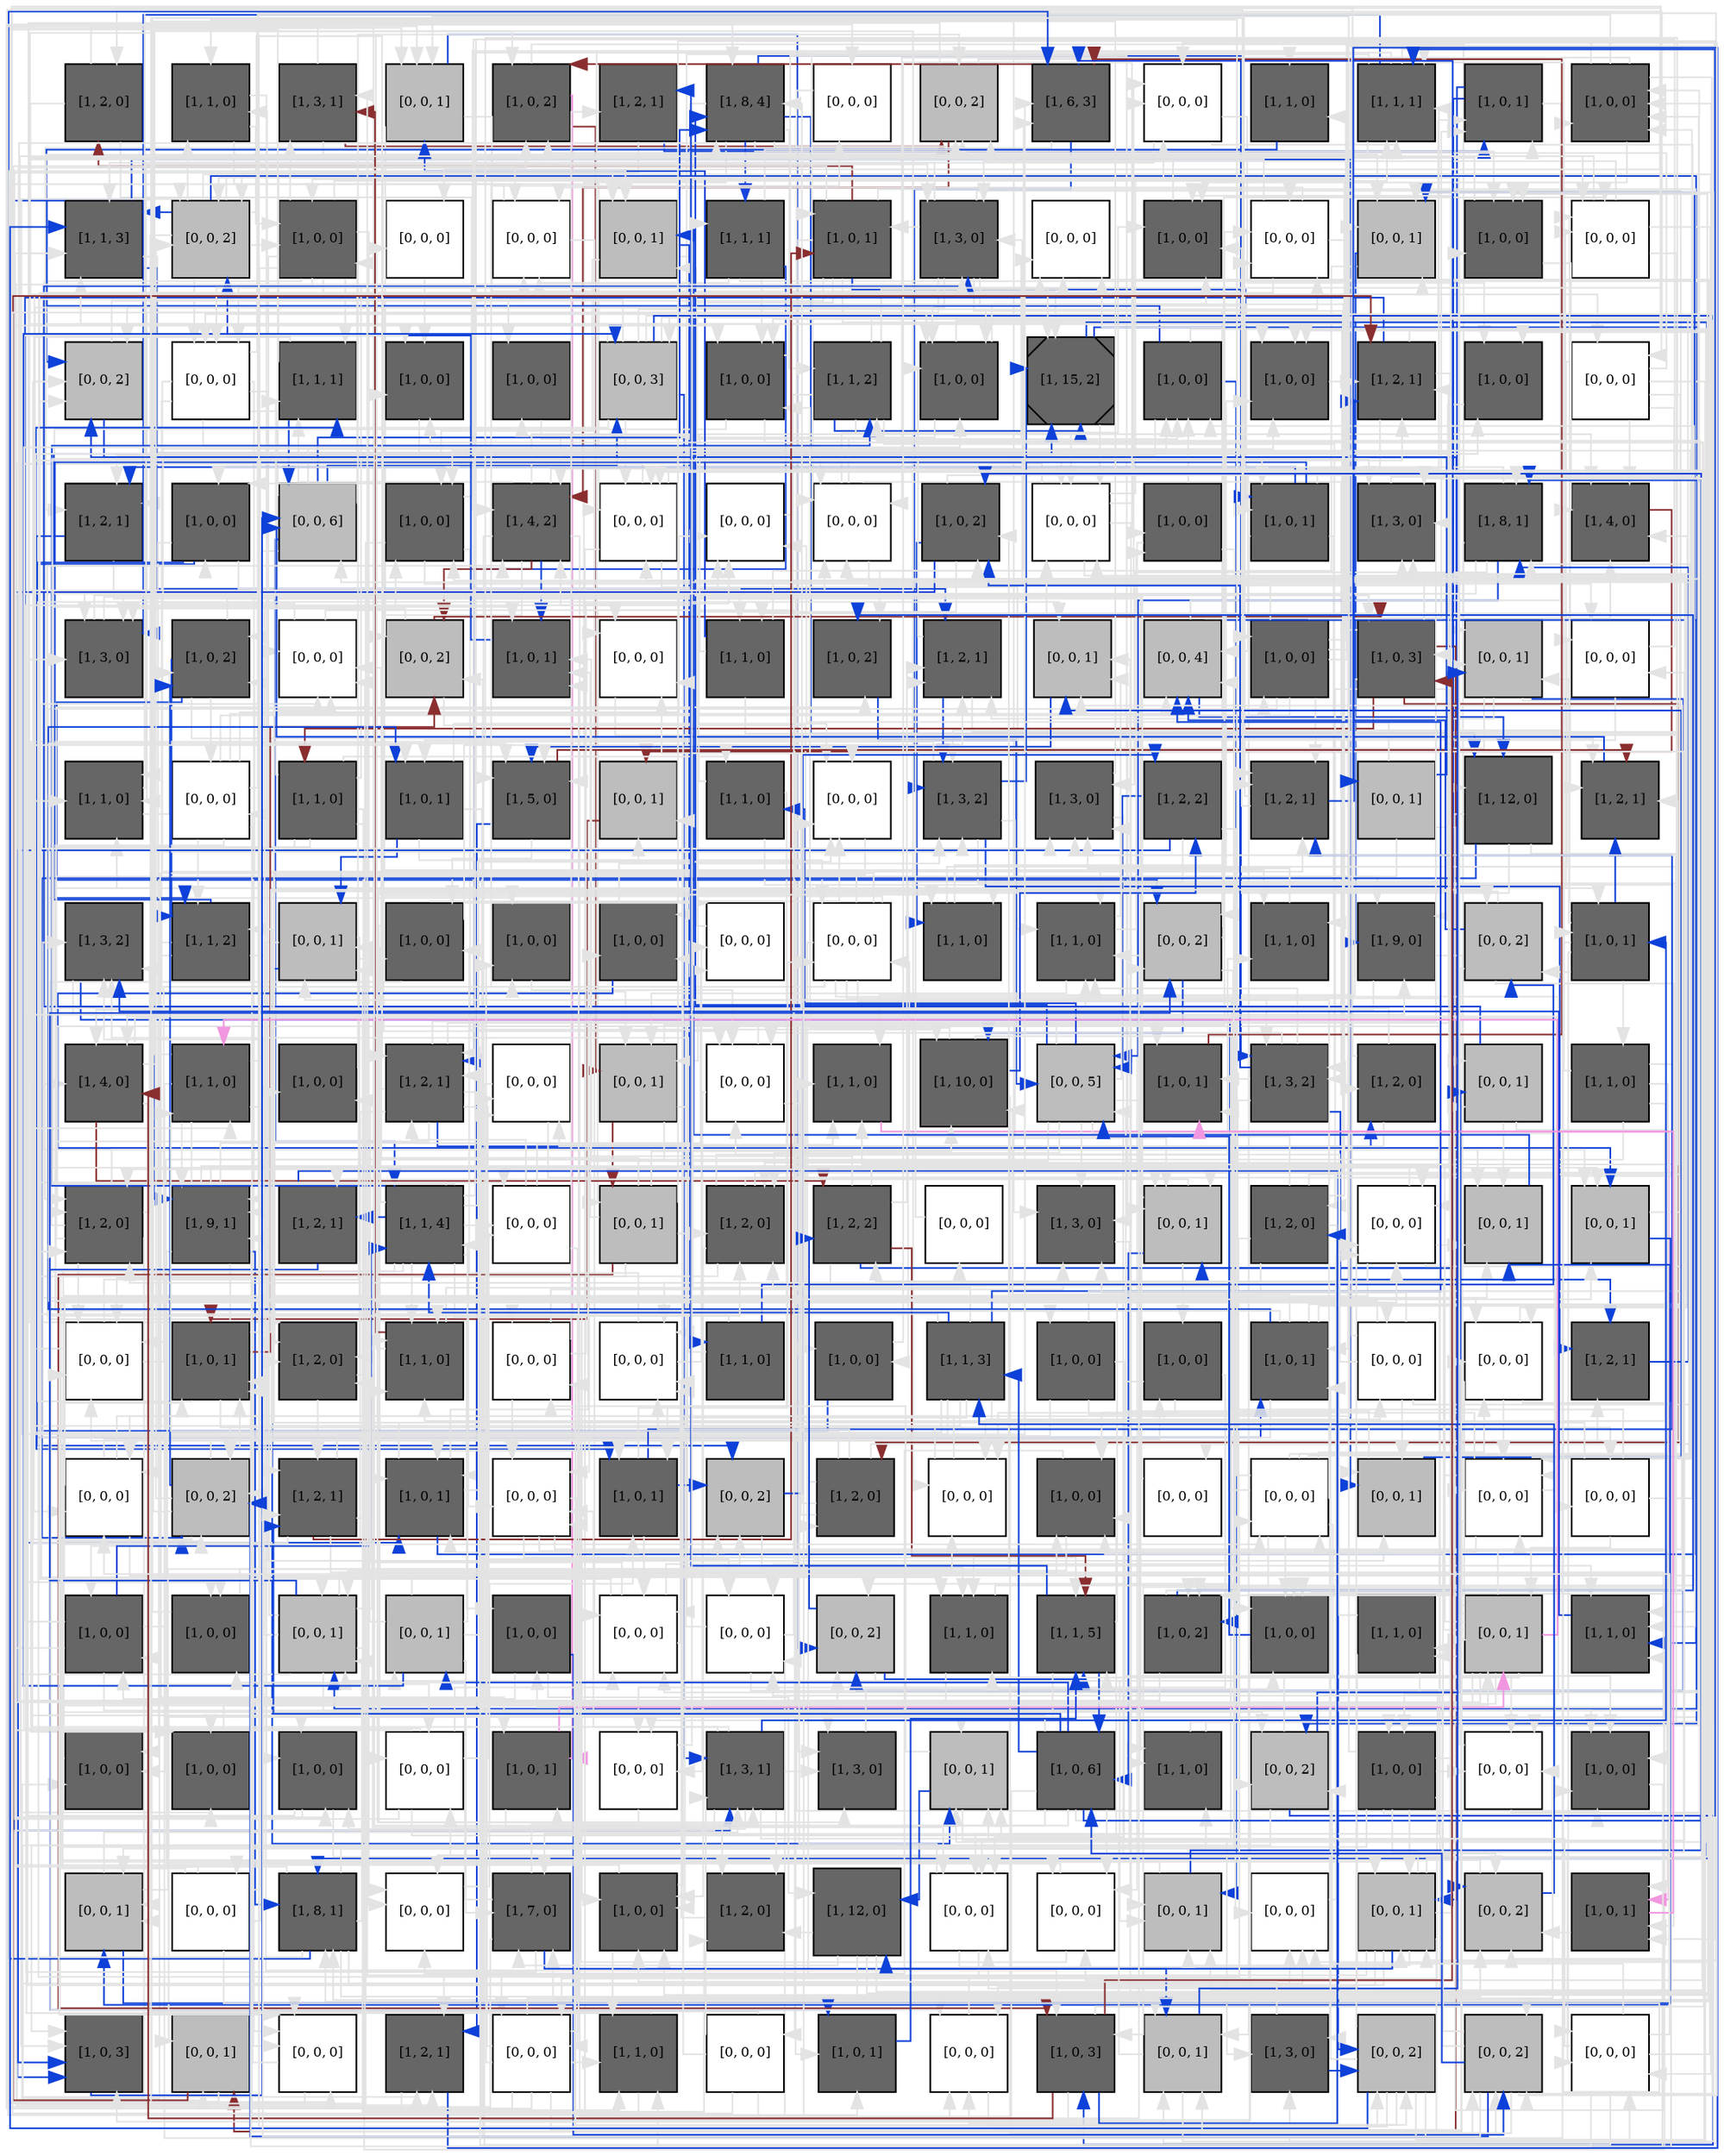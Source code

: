 digraph layout  {
rankdir=TB;
splines=ortho;
node [fixedsize=false, style=filled, width="0.6"];
edge [constraint=false];
0 [fillcolor="#666666", fontsize=8, label="[1, 2, 0]", shape=square, tooltip="name:  raccdc42 ,\nin_degree: 2,\nout_degree: 3"];
1 [fillcolor="#666666", fontsize=8, label="[1, 1, 0]", shape=square, tooltip="name:  mkk3 ,\nin_degree: 3,\nout_degree: 3"];
2 [fillcolor="#666666", fontsize=8, label="[1, 3, 1]", shape=square, tooltip="name:  p38 ,\nin_degree: 3,\nout_degree: 3"];
3 [fillcolor="#bdbdbd", fontsize=8, label="[0, 0, 1]", shape=square, tooltip="name: None,\nin_degree: 4,\nout_degree: 3"];
4 [fillcolor="#666666", fontsize=8, label="[1, 0, 2]", shape=square, tooltip="name: ship2,\nin_degree: 4,\nout_degree: 3"];
5 [fillcolor="#666666", fontsize=8, label="[1, 2, 1]", shape=square, tooltip="name:  p90rsk ,\nin_degree: 2,\nout_degree: 2"];
6 [fillcolor="#666666", fontsize=8, label="[1, 8, 4]", shape=square, tooltip="name:  erbb23 ,\nin_degree: 5,\nout_degree: 8"];
7 [fillcolor="#FFFFFF", fontsize=8, label="[0, 0, 0]", shape=square, tooltip="name: None,\nin_degree: 2,\nout_degree: 1"];
8 [fillcolor="#bdbdbd", fontsize=8, label="[0, 0, 2]", shape=square, tooltip="name: None,\nin_degree: 5,\nout_degree: 3"];
9 [fillcolor="#666666", fontsize=8, label="[1, 6, 3]", shape=square, tooltip="name:  pi3k ,\nin_degree: 5,\nout_degree: 3"];
10 [fillcolor="#FFFFFF", fontsize=8, label="[0, 0, 0]", shape=square, tooltip="name: None,\nin_degree: 4,\nout_degree: 3"];
11 [fillcolor="#666666", fontsize=8, label="[1, 1, 0]", shape=square, tooltip="name:  shp2 ,\nin_degree: 2,\nout_degree: 1"];
12 [fillcolor="#666666", fontsize=8, label="[1, 1, 1]", shape=square, tooltip="name:  cjun ,\nin_degree: 5,\nout_degree: 5"];
13 [fillcolor="#666666", fontsize=8, label="[1, 0, 1]", shape=square, tooltip="name:  erbb4 ,\nin_degree: 4,\nout_degree: 3"];
14 [fillcolor="#666666", fontsize=8, label="[1, 0, 0]", shape=square, tooltip="name:  nrg2a ,\nin_degree: 5,\nout_degree: 5"];
15 [fillcolor="#666666", fontsize=8, label="[1, 1, 3]", shape=square, tooltip="name:  limk1 ,\nin_degree: 5,\nout_degree: 4"];
16 [fillcolor="#bdbdbd", fontsize=8, label="[0, 0, 2]", shape=square, tooltip="name: None,\nin_degree: 5,\nout_degree: 9"];
17 [fillcolor="#666666", fontsize=8, label="[1, 0, 0]", shape=square, tooltip="name: pp2b,\nin_degree: 4,\nout_degree: 9"];
18 [fillcolor="#FFFFFF", fontsize=8, label="[0, 0, 0]", shape=square, tooltip="name: None,\nin_degree: 2,\nout_degree: 1"];
19 [fillcolor="#FFFFFF", fontsize=8, label="[0, 0, 0]", shape=square, tooltip="name: None,\nin_degree: 4,\nout_degree: 2"];
20 [fillcolor="#bdbdbd", fontsize=8, label="[0, 0, 1]", shape=square, tooltip="name: None,\nin_degree: 4,\nout_degree: 3"];
21 [fillcolor="#666666", fontsize=8, label="[1, 1, 1]", shape=square, tooltip="name:  ip3 ,\nin_degree: 2,\nout_degree: 5"];
22 [fillcolor="#666666", fontsize=8, label="[1, 0, 1]", shape=square, tooltip="name:  csrc ,\nin_degree: 3,\nout_degree: 8"];
23 [fillcolor="#666666", fontsize=8, label="[1, 3, 0]", shape=square, tooltip="name:  pip3 ,\nin_degree: 5,\nout_degree: 7"];
24 [fillcolor="#FFFFFF", fontsize=8, label="[0, 0, 0]", shape=square, tooltip="name: None,\nin_degree: 4,\nout_degree: 1"];
25 [fillcolor="#666666", fontsize=8, label="[1, 0, 0]", shape=square, tooltip="name: epr,\nin_degree: 5,\nout_degree: 1"];
26 [fillcolor="#FFFFFF", fontsize=8, label="[0, 0, 0]", shape=square, tooltip="name: None,\nin_degree: 4,\nout_degree: 4"];
27 [fillcolor="#bdbdbd", fontsize=8, label="[0, 0, 1]", shape=square, tooltip="name: None,\nin_degree: 5,\nout_degree: 2"];
28 [fillcolor="#666666", fontsize=8, label="[1, 0, 0]", shape=square, tooltip="name: tgfa,\nin_degree: 4,\nout_degree: 2"];
29 [fillcolor="#FFFFFF", fontsize=8, label="[0, 0, 0]", shape=square, tooltip="name: None,\nin_degree: 4,\nout_degree: 4"];
30 [fillcolor="#bdbdbd", fontsize=8, label="[0, 0, 2]", shape=square, tooltip="name: None,\nin_degree: 5,\nout_degree: 2"];
31 [fillcolor="#FFFFFF", fontsize=8, label="[0, 0, 0]", shape=square, tooltip="name: None,\nin_degree: 4,\nout_degree: 7"];
32 [fillcolor="#666666", fontsize=8, label="[1, 1, 1]", shape=square, tooltip="name:  mkk6 ,\nin_degree: 4,\nout_degree: 3"];
33 [fillcolor="#666666", fontsize=8, label="[1, 0, 0]", shape=square, tooltip="name: nrg1b,\nin_degree: 4,\nout_degree: 1"];
34 [fillcolor="#666666", fontsize=8, label="[1, 0, 0]", shape=square, tooltip="name: nrg4,\nin_degree: 2,\nout_degree: 1"];
35 [fillcolor="#bdbdbd", fontsize=8, label="[0, 0, 3]", shape=square, tooltip="name: None,\nin_degree: 3,\nout_degree: 9"];
36 [fillcolor="#666666", fontsize=8, label="[1, 0, 0]", shape=square, tooltip="name:  erbb3 ,\nin_degree: 4,\nout_degree: 3"];
37 [fillcolor="#666666", fontsize=8, label="[1, 1, 2]", shape=square, tooltip="name:  rheb ,\nin_degree: 3,\nout_degree: 6"];
38 [fillcolor="#666666", fontsize=8, label="[1, 0, 0]", shape=square, tooltip="name: ar,\nin_degree: 5,\nout_degree: 3"];
39 [fillcolor="#666666", fontsize=8, label="[1, 15, 2]", shape=Msquare, tooltip="name:  erbb24 ,\nin_degree: 5,\nout_degree: 3"];
40 [fillcolor="#666666", fontsize=8, label="[1, 0, 0]", shape=square, tooltip="name:  nrg1a ,\nin_degree: 4,\nout_degree: 4"];
41 [fillcolor="#666666", fontsize=8, label="[1, 0, 0]", shape=square, tooltip="name: btc,\nin_degree: 5,\nout_degree: 1"];
42 [fillcolor="#666666", fontsize=8, label="[1, 2, 1]", shape=square, tooltip="name:  ap1 ,\nin_degree: 5,\nout_degree: 4"];
43 [fillcolor="#666666", fontsize=8, label="[1, 0, 0]", shape=square, tooltip="name: esp8r,\nin_degree: 3,\nout_degree: 1"];
44 [fillcolor="#FFFFFF", fontsize=8, label="[0, 0, 0]", shape=square, tooltip="name: None,\nin_degree: 2,\nout_degree: 7"];
45 [fillcolor="#666666", fontsize=8, label="[1, 2, 1]", shape=square, tooltip="name:  mek12 ,\nin_degree: 4,\nout_degree: 2"];
46 [fillcolor="#666666", fontsize=8, label="[1, 0, 0]", shape=square, tooltip="name:  egf ,\nin_degree: 3,\nout_degree: 4"];
47 [fillcolor="#bdbdbd", fontsize=8, label="[0, 0, 6]", shape=square, tooltip="name: None,\nin_degree: 4,\nout_degree: 7"];
48 [fillcolor="#666666", fontsize=8, label="[1, 0, 0]", shape=square, tooltip="name:  hbegf ,\nin_degree: 4,\nout_degree: 5"];
49 [fillcolor="#666666", fontsize=8, label="[1, 4, 2]", shape=square, tooltip="name:  raf1 ,\nin_degree: 5,\nout_degree: 8"];
50 [fillcolor="#FFFFFF", fontsize=8, label="[0, 0, 0]", shape=square, tooltip="name: None,\nin_degree: 5,\nout_degree: 4"];
51 [fillcolor="#FFFFFF", fontsize=8, label="[0, 0, 0]", shape=square, tooltip="name: None,\nin_degree: 4,\nout_degree: 1"];
52 [fillcolor="#FFFFFF", fontsize=8, label="[0, 0, 0]", shape=square, tooltip="name: None,\nin_degree: 5,\nout_degree: 4"];
53 [fillcolor="#666666", fontsize=8, label="[1, 0, 2]", shape=square, tooltip="name:  nrg3 ,\nin_degree: 4,\nout_degree: 4"];
54 [fillcolor="#FFFFFF", fontsize=8, label="[0, 0, 0]", shape=square, tooltip="name: None,\nin_degree: 5,\nout_degree: 5"];
55 [fillcolor="#666666", fontsize=8, label="[1, 0, 0]", shape=square, tooltip="name:  pp2b ,\nin_degree: 2,\nout_degree: 3"];
56 [fillcolor="#666666", fontsize=8, label="[1, 0, 1]", shape=square, tooltip="name:  epr ,\nin_degree: 3,\nout_degree: 5"];
57 [fillcolor="#666666", fontsize=8, label="[1, 3, 0]", shape=square, tooltip="name:  sos1 ,\nin_degree: 5,\nout_degree: 1"];
58 [fillcolor="#666666", fontsize=8, label="[1, 8, 1]", shape=square, tooltip="name:  erbb44 ,\nin_degree: 4,\nout_degree: 5"];
59 [fillcolor="#666666", fontsize=8, label="[1, 4, 0]", shape=square, tooltip="name:  cfos ,\nin_degree: 5,\nout_degree: 1"];
60 [fillcolor="#666666", fontsize=8, label="[1, 3, 0]", shape=square, tooltip="name:  pi34p2 ,\nin_degree: 5,\nout_degree: 2"];
61 [fillcolor="#666666", fontsize=8, label="[1, 0, 2]", shape=square, tooltip="name:  ar ,\nin_degree: 4,\nout_degree: 5"];
62 [fillcolor="#FFFFFF", fontsize=8, label="[0, 0, 0]", shape=square, tooltip="name: None,\nin_degree: 5,\nout_degree: 2"];
63 [fillcolor="#bdbdbd", fontsize=8, label="[0, 0, 2]", shape=square, tooltip="name: None,\nin_degree: 4,\nout_degree: 3"];
64 [fillcolor="#666666", fontsize=8, label="[1, 0, 1]", shape=square, tooltip="name:  pp2a ,\nin_degree: 5,\nout_degree: 1"];
65 [fillcolor="#FFFFFF", fontsize=8, label="[0, 0, 0]", shape=square, tooltip="name: None,\nin_degree: 4,\nout_degree: 1"];
66 [fillcolor="#666666", fontsize=8, label="[1, 1, 0]", shape=square, tooltip="name:  rin1 ,\nin_degree: 2,\nout_degree: 4"];
67 [fillcolor="#666666", fontsize=8, label="[1, 0, 2]", shape=square, tooltip="name:  esp8r ,\nin_degree: 3,\nout_degree: 1"];
68 [fillcolor="#666666", fontsize=8, label="[1, 2, 1]", shape=square, tooltip="name:  gsk3 ,\nin_degree: 5,\nout_degree: 3"];
69 [fillcolor="#bdbdbd", fontsize=8, label="[0, 0, 1]", shape=square, tooltip="name: None,\nin_degree: 5,\nout_degree: 1"];
70 [fillcolor="#bdbdbd", fontsize=8, label="[0, 0, 4]", shape=square, tooltip="name: None,\nin_degree: 5,\nout_degree: 4"];
71 [fillcolor="#666666", fontsize=8, label="[1, 0, 0]", shape=square, tooltip="name: csrc,\nin_degree: 2,\nout_degree: 8"];
72 [fillcolor="#666666", fontsize=8, label="[1, 0, 3]", shape=square, tooltip="name: bir,\nin_degree: 4,\nout_degree: 8"];
73 [fillcolor="#bdbdbd", fontsize=8, label="[0, 0, 1]", shape=square, tooltip="name: None,\nin_degree: 4,\nout_degree: 4"];
74 [fillcolor="#FFFFFF", fontsize=8, label="[0, 0, 0]", shape=square, tooltip="name: None,\nin_degree: 3,\nout_degree: 2"];
75 [fillcolor="#666666", fontsize=8, label="[1, 1, 0]", shape=square, tooltip="name:  mekk1 ,\nin_degree: 4,\nout_degree: 2"];
76 [fillcolor="#FFFFFF", fontsize=8, label="[0, 0, 0]", shape=square, tooltip="name: None,\nin_degree: 2,\nout_degree: 7"];
77 [fillcolor="#666666", fontsize=8, label="[1, 1, 0]", shape=square, tooltip="name:  aktd ,\nin_degree: 1,\nout_degree: 7"];
78 [fillcolor="#666666", fontsize=8, label="[1, 0, 1]", shape=square, tooltip="name: erbb1,\nin_degree: 3,\nout_degree: 4"];
79 [fillcolor="#666666", fontsize=8, label="[1, 5, 0]", shape=square, tooltip="name:  akt ,\nin_degree: 5,\nout_degree: 3"];
80 [fillcolor="#bdbdbd", fontsize=8, label="[0, 0, 1]", shape=square, tooltip="name: None,\nin_degree: 3,\nout_degree: 1"];
81 [fillcolor="#666666", fontsize=8, label="[1, 1, 0]", shape=square, tooltip="name:  hsp27 ,\nin_degree: 2,\nout_degree: 3"];
82 [fillcolor="#FFFFFF", fontsize=8, label="[0, 0, 0]", shape=square, tooltip="name: None,\nin_degree: 5,\nout_degree: 1"];
83 [fillcolor="#666666", fontsize=8, label="[1, 3, 2]", shape=square, tooltip="name:  gab1 ,\nin_degree: 5,\nout_degree: 5"];
84 [fillcolor="#666666", fontsize=8, label="[1, 3, 0]", shape=square, tooltip="name:  pkc ,\nin_degree: 5,\nout_degree: 2"];
85 [fillcolor="#666666", fontsize=8, label="[1, 2, 2]", shape=square, tooltip="name:  stat1 ,\nin_degree: 2,\nout_degree: 4"];
86 [fillcolor="#666666", fontsize=8, label="[1, 2, 1]", shape=square, tooltip="name:  jnk ,\nin_degree: 5,\nout_degree: 3"];
87 [fillcolor="#bdbdbd", fontsize=8, label="[0, 0, 1]", shape=square, tooltip="name: None,\nin_degree: 1,\nout_degree: 4"];
88 [fillcolor="#666666", fontsize=8, label="[1, 12, 0]", shape=square, tooltip="name:  erbb14 ,\nin_degree: 3,\nout_degree: 4"];
89 [fillcolor="#666666", fontsize=8, label="[1, 2, 1]", shape=square, tooltip="name:  bad ,\nin_degree: 5,\nout_degree: 1"];
90 [fillcolor="#666666", fontsize=8, label="[1, 3, 2]", shape=square, tooltip="name:  stat5 ,\nin_degree: 5,\nout_degree: 2"];
91 [fillcolor="#666666", fontsize=8, label="[1, 1, 2]", shape=square, tooltip="name:  mkk7 ,\nin_degree: 4,\nout_degree: 4"];
92 [fillcolor="#bdbdbd", fontsize=8, label="[0, 0, 1]", shape=square, tooltip="name: None,\nin_degree: 4,\nout_degree: 3"];
93 [fillcolor="#666666", fontsize=8, label="[1, 0, 0]", shape=square, tooltip="name: pdk1,\nin_degree: 3,\nout_degree: 5"];
94 [fillcolor="#666666", fontsize=8, label="[1, 0, 0]", shape=square, tooltip="name: nrg1a,\nin_degree: 3,\nout_degree: 1"];
95 [fillcolor="#666666", fontsize=8, label="[1, 0, 0]", shape=square, tooltip="name:  ship2 ,\nin_degree: 3,\nout_degree: 2"];
96 [fillcolor="#FFFFFF", fontsize=8, label="[0, 0, 0]", shape=square, tooltip="name: None,\nin_degree: 3,\nout_degree: 1"];
97 [fillcolor="#FFFFFF", fontsize=8, label="[0, 0, 0]", shape=square, tooltip="name: None,\nin_degree: 3,\nout_degree: 8"];
98 [fillcolor="#666666", fontsize=8, label="[1, 1, 0]", shape=square, tooltip="name:  pro_apoptotic ,\nin_degree: 3,\nout_degree: 2"];
99 [fillcolor="#666666", fontsize=8, label="[1, 1, 0]", shape=square, tooltip="name:  mtor_ric ,\nin_degree: 5,\nout_degree: 3"];
100 [fillcolor="#bdbdbd", fontsize=8, label="[0, 0, 2]", shape=square, tooltip="name: None,\nin_degree: 4,\nout_degree: 4"];
101 [fillcolor="#666666", fontsize=8, label="[1, 1, 0]", shape=square, tooltip="name:  dag ,\nin_degree: 3,\nout_degree: 1"];
102 [fillcolor="#666666", fontsize=8, label="[1, 9, 0]", shape=square, tooltip="name:  erbb12 ,\nin_degree: 4,\nout_degree: 2"];
103 [fillcolor="#bdbdbd", fontsize=8, label="[0, 0, 2]", shape=square, tooltip="name: None,\nin_degree: 3,\nout_degree: 4"];
104 [fillcolor="#666666", fontsize=8, label="[1, 0, 1]", shape=square, tooltip="name:  mkp ,\nin_degree: 3,\nout_degree: 7"];
105 [fillcolor="#666666", fontsize=8, label="[1, 4, 0]", shape=square, tooltip="name:  sos1esp8e3b1 ,\nin_degree: 4,\nout_degree: 4"];
106 [fillcolor="#666666", fontsize=8, label="[1, 1, 0]", shape=square, tooltip="name:  shp1d ,\nin_degree: 3,\nout_degree: 6"];
107 [fillcolor="#666666", fontsize=8, label="[1, 0, 0]", shape=square, tooltip="name: erbb2,\nin_degree: 2,\nout_degree: 1"];
108 [fillcolor="#666666", fontsize=8, label="[1, 2, 1]", shape=square, tooltip="name:  p90rskerk12d ,\nin_degree: 5,\nout_degree: 8"];
109 [fillcolor="#FFFFFF", fontsize=8, label="[0, 0, 0]", shape=square, tooltip="name: None,\nin_degree: 3,\nout_degree: 2"];
110 [fillcolor="#bdbdbd", fontsize=8, label="[0, 0, 1]", shape=square, tooltip="name: None,\nin_degree: 4,\nout_degree: 4"];
111 [fillcolor="#FFFFFF", fontsize=8, label="[0, 0, 0]", shape=square, tooltip="name: None,\nin_degree: 4,\nout_degree: 3"];
112 [fillcolor="#666666", fontsize=8, label="[1, 1, 0]", shape=square, tooltip="name:  shp1 ,\nin_degree: 4,\nout_degree: 1"];
113 [fillcolor="#666666", fontsize=8, label="[1, 10, 0]", shape=square, tooltip="name:  erbb11 ,\nin_degree: 4,\nout_degree: 4"];
114 [fillcolor="#bdbdbd", fontsize=8, label="[0, 0, 5]", shape=square, tooltip="name: None,\nin_degree: 5,\nout_degree: 9"];
115 [fillcolor="#666666", fontsize=8, label="[1, 0, 1]", shape=square, tooltip="name:  pi3kr ,\nin_degree: 4,\nout_degree: 1"];
116 [fillcolor="#666666", fontsize=8, label="[1, 3, 2]", shape=square, tooltip="name:  mkk4 ,\nin_degree: 4,\nout_degree: 6"];
117 [fillcolor="#666666", fontsize=8, label="[1, 2, 0]", shape=square, tooltip="name:  creb ,\nin_degree: 2,\nout_degree: 3"];
118 [fillcolor="#bdbdbd", fontsize=8, label="[0, 0, 1]", shape=square, tooltip="name: None,\nin_degree: 3,\nout_degree: 3"];
119 [fillcolor="#666666", fontsize=8, label="[1, 1, 0]", shape=square, tooltip="name:  plcg ,\nin_degree: 1,\nout_degree: 5"];
120 [fillcolor="#666666", fontsize=8, label="[1, 2, 0]", shape=square, tooltip="name:  rntre ,\nin_degree: 5,\nout_degree: 6"];
121 [fillcolor="#666666", fontsize=8, label="[1, 9, 1]", shape=square, tooltip="name:  grb2 ,\nin_degree: 5,\nout_degree: 6"];
122 [fillcolor="#666666", fontsize=8, label="[1, 2, 1]", shape=square, tooltip="name:  rasgap ,\nin_degree: 2,\nout_degree: 2"];
123 [fillcolor="#666666", fontsize=8, label="[1, 1, 4]", shape=square, tooltip="name:  mlk3 ,\nin_degree: 4,\nout_degree: 13"];
124 [fillcolor="#FFFFFF", fontsize=8, label="[0, 0, 0]", shape=square, tooltip="name: None,\nin_degree: 3,\nout_degree: 3"];
125 [fillcolor="#bdbdbd", fontsize=8, label="[0, 0, 1]", shape=square, tooltip="name: None,\nin_degree: 2,\nout_degree: 7"];
126 [fillcolor="#666666", fontsize=8, label="[1, 2, 0]", shape=square, tooltip="name:  cmyc ,\nin_degree: 5,\nout_degree: 5"];
127 [fillcolor="#666666", fontsize=8, label="[1, 2, 2]", shape=square, tooltip="name:  mtor_rap ,\nin_degree: 3,\nout_degree: 6"];
128 [fillcolor="#FFFFFF", fontsize=8, label="[0, 0, 0]", shape=square, tooltip="name: None,\nin_degree: 1,\nout_degree: 1"];
129 [fillcolor="#666666", fontsize=8, label="[1, 3, 0]", shape=square, tooltip="name:  nck ,\nin_degree: 5,\nout_degree: 1"];
130 [fillcolor="#bdbdbd", fontsize=8, label="[0, 0, 1]", shape=square, tooltip="name: None,\nin_degree: 5,\nout_degree: 4"];
131 [fillcolor="#666666", fontsize=8, label="[1, 2, 0]", shape=square, tooltip="name:  nucerk12 ,\nin_degree: 2,\nout_degree: 6"];
132 [fillcolor="#FFFFFF", fontsize=8, label="[0, 0, 0]", shape=square, tooltip="name: None,\nin_degree: 5,\nout_degree: 4"];
133 [fillcolor="#bdbdbd", fontsize=8, label="[0, 0, 1]", shape=square, tooltip="name: None,\nin_degree: 5,\nout_degree: 1"];
134 [fillcolor="#bdbdbd", fontsize=8, label="[0, 0, 1]", shape=square, tooltip="name: None,\nin_degree: 4,\nout_degree: 2"];
135 [fillcolor="#FFFFFF", fontsize=8, label="[0, 0, 0]", shape=square, tooltip="name: None,\nin_degree: 5,\nout_degree: 3"];
136 [fillcolor="#666666", fontsize=8, label="[1, 0, 1]", shape=square, tooltip="name: egf,\nin_degree: 5,\nout_degree: 4"];
137 [fillcolor="#666666", fontsize=8, label="[1, 2, 0]", shape=square, tooltip="name:  elk1 ,\nin_degree: 5,\nout_degree: 2"];
138 [fillcolor="#666666", fontsize=8, label="[1, 1, 0]", shape=square, tooltip="name:  ccbl ,\nin_degree: 5,\nout_degree: 3"];
139 [fillcolor="#FFFFFF", fontsize=8, label="[0, 0, 0]", shape=square, tooltip="name: None,\nin_degree: 3,\nout_degree: 4"];
140 [fillcolor="#FFFFFF", fontsize=8, label="[0, 0, 0]", shape=square, tooltip="name: None,\nin_degree: 5,\nout_degree: 2"];
141 [fillcolor="#666666", fontsize=8, label="[1, 1, 0]", shape=square, tooltip="name:  ship2d ,\nin_degree: 1,\nout_degree: 3"];
142 [fillcolor="#666666", fontsize=8, label="[1, 0, 0]", shape=square, tooltip="name:  erbb1 ,\nin_degree: 2,\nout_degree: 2"];
143 [fillcolor="#666666", fontsize=8, label="[1, 1, 3]", shape=square, tooltip="name:  tsc1_tsc2 ,\nin_degree: 2,\nout_degree: 9"];
144 [fillcolor="#666666", fontsize=8, label="[1, 0, 0]", shape=square, tooltip="name: pp2a,\nin_degree: 1,\nout_degree: 4"];
145 [fillcolor="#666666", fontsize=8, label="[1, 0, 0]", shape=square, tooltip="name: pi3kr,\nin_degree: 2,\nout_degree: 3"];
146 [fillcolor="#666666", fontsize=8, label="[1, 0, 1]", shape=square, tooltip="name: nrg2a,\nin_degree: 3,\nout_degree: 6"];
147 [fillcolor="#FFFFFF", fontsize=8, label="[0, 0, 0]", shape=square, tooltip="name: None,\nin_degree: 2,\nout_degree: 6"];
148 [fillcolor="#FFFFFF", fontsize=8, label="[0, 0, 0]", shape=square, tooltip="name: None,\nin_degree: 4,\nout_degree: 4"];
149 [fillcolor="#666666", fontsize=8, label="[1, 2, 1]", shape=square, tooltip="name:  ras ,\nin_degree: 3,\nout_degree: 1"];
150 [fillcolor="#FFFFFF", fontsize=8, label="[0, 0, 0]", shape=square, tooltip="name: None,\nin_degree: 4,\nout_degree: 4"];
151 [fillcolor="#bdbdbd", fontsize=8, label="[0, 0, 2]", shape=square, tooltip="name: None,\nin_degree: 5,\nout_degree: 5"];
152 [fillcolor="#666666", fontsize=8, label="[1, 2, 1]", shape=square, tooltip="name:  rab5a ,\nin_degree: 4,\nout_degree: 5"];
153 [fillcolor="#666666", fontsize=8, label="[1, 0, 1]", shape=square, tooltip="name: sos1r,\nin_degree: 5,\nout_degree: 4"];
154 [fillcolor="#FFFFFF", fontsize=8, label="[0, 0, 0]", shape=square, tooltip="name: None,\nin_degree: 5,\nout_degree: 4"];
155 [fillcolor="#666666", fontsize=8, label="[1, 0, 1]", shape=square, tooltip="name:  bir ,\nin_degree: 4,\nout_degree: 4"];
156 [fillcolor="#bdbdbd", fontsize=8, label="[0, 0, 2]", shape=square, tooltip="name: None,\nin_degree: 4,\nout_degree: 2"];
157 [fillcolor="#666666", fontsize=8, label="[1, 2, 0]", shape=square, tooltip="name:  endocyt_degrad ,\nin_degree: 2,\nout_degree: 6"];
158 [fillcolor="#FFFFFF", fontsize=8, label="[0, 0, 0]", shape=square, tooltip="name: None,\nin_degree: 4,\nout_degree: 2"];
159 [fillcolor="#666666", fontsize=8, label="[1, 0, 0]", shape=square, tooltip="name: mtorr,\nin_degree: 4,\nout_degree: 2"];
160 [fillcolor="#FFFFFF", fontsize=8, label="[0, 0, 0]", shape=square, tooltip="name: None,\nin_degree: 1,\nout_degree: 1"];
161 [fillcolor="#FFFFFF", fontsize=8, label="[0, 0, 0]", shape=square, tooltip="name: None,\nin_degree: 3,\nout_degree: 10"];
162 [fillcolor="#bdbdbd", fontsize=8, label="[0, 0, 1]", shape=square, tooltip="name: None,\nin_degree: 4,\nout_degree: 2"];
163 [fillcolor="#FFFFFF", fontsize=8, label="[0, 0, 0]", shape=square, tooltip="name: None,\nin_degree: 5,\nout_degree: 6"];
164 [fillcolor="#FFFFFF", fontsize=8, label="[0, 0, 0]", shape=square, tooltip="name: None,\nin_degree: 2,\nout_degree: 4"];
165 [fillcolor="#666666", fontsize=8, label="[1, 0, 0]", shape=square, tooltip="name:  pdk1 ,\nin_degree: 3,\nout_degree: 5"];
166 [fillcolor="#666666", fontsize=8, label="[1, 0, 0]", shape=square, tooltip="name: mkp,\nin_degree: 3,\nout_degree: 2"];
167 [fillcolor="#bdbdbd", fontsize=8, label="[0, 0, 1]", shape=square, tooltip="name: None,\nin_degree: 5,\nout_degree: 8"];
168 [fillcolor="#bdbdbd", fontsize=8, label="[0, 0, 1]", shape=square, tooltip="name: None,\nin_degree: 2,\nout_degree: 6"];
169 [fillcolor="#666666", fontsize=8, label="[1, 0, 0]", shape=square, tooltip="name:  btc ,\nin_degree: 2,\nout_degree: 3"];
170 [fillcolor="#FFFFFF", fontsize=8, label="[0, 0, 0]", shape=square, tooltip="name: None,\nin_degree: 5,\nout_degree: 4"];
171 [fillcolor="#FFFFFF", fontsize=8, label="[0, 0, 0]", shape=square, tooltip="name: None,\nin_degree: 4,\nout_degree: 3"];
172 [fillcolor="#bdbdbd", fontsize=8, label="[0, 0, 2]", shape=square, tooltip="name: None,\nin_degree: 4,\nout_degree: 3"];
173 [fillcolor="#666666", fontsize=8, label="[1, 1, 0]", shape=square, tooltip="name:  mekk4 ,\nin_degree: 4,\nout_degree: 2"];
174 [fillcolor="#666666", fontsize=8, label="[1, 1, 5]", shape=square, tooltip="name:  erk12 ,\nin_degree: 5,\nout_degree: 4"];
175 [fillcolor="#666666", fontsize=8, label="[1, 0, 2]", shape=square, tooltip="name: nrg3,\nin_degree: 4,\nout_degree: 3"];
176 [fillcolor="#666666", fontsize=8, label="[1, 0, 0]", shape=square, tooltip="name:  nrg1b ,\nin_degree: 5,\nout_degree: 3"];
177 [fillcolor="#666666", fontsize=8, label="[1, 1, 0]", shape=square, tooltip="name:  ca ,\nin_degree: 2,\nout_degree: 3"];
178 [fillcolor="#bdbdbd", fontsize=8, label="[0, 0, 1]", shape=square, tooltip="name: None,\nin_degree: 4,\nout_degree: 11"];
179 [fillcolor="#666666", fontsize=8, label="[1, 1, 0]", shape=square, tooltip="name:  mk2 ,\nin_degree: 5,\nout_degree: 1"];
180 [fillcolor="#666666", fontsize=8, label="[1, 0, 0]", shape=square, tooltip="name: erbb3,\nin_degree: 3,\nout_degree: 1"];
181 [fillcolor="#666666", fontsize=8, label="[1, 0, 0]", shape=square, tooltip="name: pten,\nin_degree: 3,\nout_degree: 1"];
182 [fillcolor="#666666", fontsize=8, label="[1, 0, 0]", shape=square, tooltip="name:  sos1r ,\nin_degree: 4,\nout_degree: 3"];
183 [fillcolor="#FFFFFF", fontsize=8, label="[0, 0, 0]", shape=square, tooltip="name: None,\nin_degree: 3,\nout_degree: 6"];
184 [fillcolor="#666666", fontsize=8, label="[1, 0, 1]", shape=square, tooltip="name:  mtorr ,\nin_degree: 3,\nout_degree: 2"];
185 [fillcolor="#FFFFFF", fontsize=8, label="[0, 0, 0]", shape=square, tooltip="name: None,\nin_degree: 3,\nout_degree: 2"];
186 [fillcolor="#666666", fontsize=8, label="[1, 3, 1]", shape=square, tooltip="name:  vav2 ,\nin_degree: 5,\nout_degree: 8"];
187 [fillcolor="#666666", fontsize=8, label="[1, 3, 0]", shape=square, tooltip="name:  p70s6_2 ,\nin_degree: 4,\nout_degree: 1"];
188 [fillcolor="#bdbdbd", fontsize=8, label="[0, 0, 1]", shape=square, tooltip="name: None,\nin_degree: 5,\nout_degree: 3"];
189 [fillcolor="#666666", fontsize=8, label="[1, 0, 6]", shape=square, tooltip="name:  nrg2b ,\nin_degree: 3,\nout_degree: 10"];
190 [fillcolor="#666666", fontsize=8, label="[1, 1, 0]", shape=square, tooltip="name:  actinreorg ,\nin_degree: 3,\nout_degree: 2"];
191 [fillcolor="#bdbdbd", fontsize=8, label="[0, 0, 2]", shape=square, tooltip="name: None,\nin_degree: 4,\nout_degree: 4"];
192 [fillcolor="#666666", fontsize=8, label="[1, 0, 0]", shape=square, tooltip="name:  erbb2 ,\nin_degree: 2,\nout_degree: 8"];
193 [fillcolor="#FFFFFF", fontsize=8, label="[0, 0, 0]", shape=square, tooltip="name: None,\nin_degree: 4,\nout_degree: 2"];
194 [fillcolor="#666666", fontsize=8, label="[1, 0, 0]", shape=square, tooltip="name: nrg2b,\nin_degree: 5,\nout_degree: 1"];
195 [fillcolor="#bdbdbd", fontsize=8, label="[0, 0, 1]", shape=square, tooltip="name: None,\nin_degree: 4,\nout_degree: 3"];
196 [fillcolor="#FFFFFF", fontsize=8, label="[0, 0, 0]", shape=square, tooltip="name: None,\nin_degree: 1,\nout_degree: 5"];
197 [fillcolor="#666666", fontsize=8, label="[1, 8, 1]", shape=square, tooltip="name:  shc ,\nin_degree: 4,\nout_degree: 7"];
198 [fillcolor="#FFFFFF", fontsize=8, label="[0, 0, 0]", shape=square, tooltip="name: None,\nin_degree: 4,\nout_degree: 1"];
199 [fillcolor="#666666", fontsize=8, label="[1, 7, 0]", shape=square, tooltip="name:  erbb34 ,\nin_degree: 4,\nout_degree: 5"];
200 [fillcolor="#666666", fontsize=8, label="[1, 0, 0]", shape=square, tooltip="name:  pten ,\nin_degree: 5,\nout_degree: 3"];
201 [fillcolor="#666666", fontsize=8, label="[1, 2, 0]", shape=square, tooltip="name:  p70s6_1 ,\nin_degree: 4,\nout_degree: 1"];
202 [fillcolor="#666666", fontsize=8, label="[1, 12, 0]", shape=square, tooltip="name:  erbb13 ,\nin_degree: 3,\nout_degree: 5"];
203 [fillcolor="#FFFFFF", fontsize=8, label="[0, 0, 0]", shape=square, tooltip="name: None,\nin_degree: 5,\nout_degree: 3"];
204 [fillcolor="#FFFFFF", fontsize=8, label="[0, 0, 0]", shape=square, tooltip="name: None,\nin_degree: 4,\nout_degree: 2"];
205 [fillcolor="#bdbdbd", fontsize=8, label="[0, 0, 1]", shape=square, tooltip="name: None,\nin_degree: 5,\nout_degree: 2"];
206 [fillcolor="#FFFFFF", fontsize=8, label="[0, 0, 0]", shape=square, tooltip="name: None,\nin_degree: 4,\nout_degree: 1"];
207 [fillcolor="#bdbdbd", fontsize=8, label="[0, 0, 1]", shape=square, tooltip="name: None,\nin_degree: 5,\nout_degree: 9"];
208 [fillcolor="#bdbdbd", fontsize=8, label="[0, 0, 2]", shape=square, tooltip="name: None,\nin_degree: 5,\nout_degree: 2"];
209 [fillcolor="#666666", fontsize=8, label="[1, 0, 1]", shape=square, tooltip="name: hbegf,\nin_degree: 4,\nout_degree: 2"];
210 [fillcolor="#666666", fontsize=8, label="[1, 0, 3]", shape=square, tooltip="name: erbb4,\nin_degree: 5,\nout_degree: 1"];
211 [fillcolor="#bdbdbd", fontsize=8, label="[0, 0, 1]", shape=square, tooltip="name: None,\nin_degree: 3,\nout_degree: 2"];
212 [fillcolor="#FFFFFF", fontsize=8, label="[0, 0, 0]", shape=square, tooltip="name: None,\nin_degree: 5,\nout_degree: 2"];
213 [fillcolor="#666666", fontsize=8, label="[1, 2, 1]", shape=square, tooltip="name:  stat3 ,\nin_degree: 4,\nout_degree: 2"];
214 [fillcolor="#FFFFFF", fontsize=8, label="[0, 0, 0]", shape=square, tooltip="name: None,\nin_degree: 3,\nout_degree: 8"];
215 [fillcolor="#666666", fontsize=8, label="[1, 1, 0]", shape=square, tooltip="name:  ptend ,\nin_degree: 4,\nout_degree: 2"];
216 [fillcolor="#FFFFFF", fontsize=8, label="[0, 0, 0]", shape=square, tooltip="name: None,\nin_degree: 1,\nout_degree: 5"];
217 [fillcolor="#666666", fontsize=8, label="[1, 0, 1]", shape=square, tooltip="name:  tgfa ,\nin_degree: 3,\nout_degree: 1"];
218 [fillcolor="#FFFFFF", fontsize=8, label="[0, 0, 0]", shape=square, tooltip="name: None,\nin_degree: 4,\nout_degree: 2"];
219 [fillcolor="#666666", fontsize=8, label="[1, 0, 3]", shape=square, tooltip="name:  nrg4 ,\nin_degree: 4,\nout_degree: 5"];
220 [fillcolor="#bdbdbd", fontsize=8, label="[0, 0, 1]", shape=square, tooltip="name: None,\nin_degree: 5,\nout_degree: 3"];
221 [fillcolor="#666666", fontsize=8, label="[1, 3, 0]", shape=square, tooltip="name:  pak1 ,\nin_degree: 3,\nout_degree: 2"];
222 [fillcolor="#bdbdbd", fontsize=8, label="[0, 0, 2]", shape=square, tooltip="name: None,\nin_degree: 4,\nout_degree: 7"];
223 [fillcolor="#bdbdbd", fontsize=8, label="[0, 0, 2]", shape=square, tooltip="name: None,\nin_degree: 5,\nout_degree: 8"];
224 [fillcolor="#FFFFFF", fontsize=8, label="[0, 0, 0]", shape=square, tooltip="name: None,\nin_degree: 4,\nout_degree: 6"];
0 -> 49  [color=grey89, style="penwidth(0.1)", tooltip=" ", weight=1];
0 -> 183  [color=grey89, style="penwidth(0.1)", tooltip=" ", weight=1];
0 -> 44  [color=grey89, style="penwidth(0.1)", tooltip=" ", weight=1];
1 -> 50  [color=grey89, style="penwidth(0.1)", tooltip=" ", weight=1];
1 -> 182  [color=grey89, style="penwidth(0.1)", tooltip=" ", weight=1];
1 -> 17  [color=grey89, style="penwidth(0.1)", tooltip=" ", weight=1];
2 -> 8  [color="#8A2E30", style="penwidth(0.1)", tooltip="138( ccbl ) to 157( endocyt_degrad )", weight=1];
2 -> 27  [color=grey89, style="penwidth(0.1)", tooltip=" ", weight=1];
2 -> 129  [color=grey89, style="penwidth(0.1)", tooltip=" ", weight=1];
3 -> 39  [color=grey89, style="penwidth(0.1)", tooltip=" ", weight=1];
3 -> 63  [color=grey89, style="penwidth(0.1)", tooltip=" ", weight=1];
3 -> 172  [color="#0E41D9", style="penwidth(0.1)", tooltip="66( rin1 ) to 152( rab5a )", weight=1];
4 -> 110  [color="#8A2E30", style="penwidth(0.1)", tooltip="115( pi3kr ) to 105( sos1esp8e3b1 )", weight=1];
4 -> 73  [color=grey89, style="penwidth(0.1)", tooltip=" ", weight=1];
4 -> 184  [color="#F196E0", style="penwidth(0.1)", tooltip="112( shp1 ) to 106( shp1d )", weight=1];
5 -> 13  [color="#0E41D9", style="penwidth(0.1)", tooltip="217( tgfa ) to 202( erbb13 )", weight=1];
5 -> 16  [color=grey89, style="penwidth(0.1)", tooltip=" ", weight=1];
6 -> 21  [color="#1844DE", style="penwidth(0.1)", tooltip="179( mk2 ) to 117( creb )", weight=1];
6 -> 28  [color=grey89, style="penwidth(0.1)", tooltip=" ", weight=1];
6 -> 37  [color=grey89, style="penwidth(0.1)", tooltip=" ", weight=1];
6 -> 79  [color=grey89, style="penwidth(0.1)", tooltip=" ", weight=1];
6 -> 140  [color=grey89, style="penwidth(0.1)", tooltip=" ", weight=1];
6 -> 8  [color=grey89, style="penwidth(0.1)", tooltip=" ", weight=1];
6 -> 88  [color="#0E41D9", style="penwidth(0.1)", tooltip="46( egf ) to 88( erbb14 )", weight=1];
6 -> 116  [color="#0E41D9", style="penwidth(0.1)", tooltip="176( nrg1b ) to 58( erbb44 )", weight=1];
7 -> 194  [color=grey89, style="penwidth(0.1)", tooltip=" ", weight=1];
8 -> 49  [color="#8A2E30", style="penwidth(0.1)", tooltip="138( ccbl ) to 157( endocyt_degrad )", weight=1];
8 -> 162  [color=grey89, style="penwidth(0.1)", tooltip=" ", weight=1];
8 -> 133  [color=grey89, style="penwidth(0.1)", tooltip=" ", weight=1];
9 -> 4  [color="#8A2E30", style="penwidth(0.1)", tooltip="115( pi3kr ) to 105( sos1esp8e3b1 )", weight=1];
9 -> 94  [color=grey89, style="penwidth(0.1)", tooltip=" ", weight=1];
9 -> 83  [color="#0E41D9", style="penwidth(0.1)", tooltip="40( nrg1a ) to 39( erbb24 )", weight=1];
10 -> 45  [color=grey89, style="penwidth(0.1)", tooltip=" ", weight=1];
10 -> 43  [color=grey89, style="penwidth(0.1)", tooltip=" ", weight=1];
10 -> 12  [color=grey89, style="penwidth(0.1)", tooltip=" ", weight=1];
11 -> 30  [color="#0E41D9", style="penwidth(0.1)", tooltip="11( shp2 ) to 122( rasgap )", weight=1];
12 -> 65  [color=grey89, style="penwidth(0.1)", tooltip=" ", weight=1];
12 -> 60  [color="#0E41D9", style="penwidth(0.1)", tooltip="141( ship2d ) to 60( pi34p2 )", weight=1];
12 -> 45  [color=grey89, style="penwidth(0.1)", tooltip=" ", weight=1];
12 -> 220  [color=grey89, style="penwidth(0.1)", tooltip=" ", weight=1];
12 -> 170  [color=grey89, style="penwidth(0.1)", tooltip=" ", weight=1];
13 -> 130  [color="#0E41D9", style="penwidth(0.1)", tooltip="13( erbb4 ) to 88( erbb14 )", weight=1];
13 -> 83  [color=grey89, style="penwidth(0.1)", tooltip=" ", weight=1];
13 -> 207  [color="#0E41D9", style="penwidth(0.1)", tooltip="217( tgfa ) to 202( erbb13 )", weight=1];
14 -> 121  [color=grey89, style="penwidth(0.1)", tooltip=" ", weight=1];
14 -> 52  [color=grey89, style="penwidth(0.1)", tooltip=" ", weight=1];
14 -> 153  [color=grey89, style="penwidth(0.1)", tooltip=" ", weight=1];
14 -> 25  [color=grey89, style="penwidth(0.1)", tooltip=" ", weight=1];
14 -> 199  [color=grey89, style="penwidth(0.1)", tooltip=" ", weight=1];
15 -> 68  [color="#0E41D9", style="penwidth(0.1)", tooltip="122( rasgap ) to 149( ras )", weight=1];
15 -> 162  [color="#0E41D9", style="penwidth(0.1)", tooltip="64( pp2a ) to 79( akt )", weight=1];
15 -> 54  [color=grey89, style="penwidth(0.1)", tooltip=" ", weight=1];
15 -> 186  [color="#0E41D9", style="penwidth(0.1)", tooltip="221( pak1 ) to 89( bad )", weight=1];
16 -> 1  [color=grey89, style="penwidth(0.1)", tooltip=" ", weight=1];
16 -> 15  [color="#0E41D9", style="penwidth(0.1)", tooltip="64( pp2a ) to 79( akt )", weight=1];
16 -> 17  [color=grey89, style="penwidth(0.1)", tooltip=" ", weight=1];
16 -> 31  [color=grey89, style="penwidth(0.1)", tooltip=" ", weight=1];
16 -> 224  [color=grey89, style="penwidth(0.1)", tooltip=" ", weight=1];
16 -> 195  [color=grey89, style="penwidth(0.1)", tooltip=" ", weight=1];
16 -> 138  [color=grey89, style="penwidth(0.1)", tooltip=" ", weight=1];
16 -> 44  [color=grey89, style="penwidth(0.1)", tooltip=" ", weight=1];
16 -> 179  [color="#0E41D9", style="penwidth(0.1)", tooltip="2( p38 ) to 179( mk2 )", weight=1];
17 -> 32  [color=grey89, style="penwidth(0.1)", tooltip=" ", weight=1];
17 -> 52  [color=grey89, style="penwidth(0.1)", tooltip=" ", weight=1];
17 -> 99  [color=grey89, style="penwidth(0.1)", tooltip=" ", weight=1];
17 -> 61  [color=grey89, style="penwidth(0.1)", tooltip=" ", weight=1];
17 -> 102  [color=grey89, style="penwidth(0.1)", tooltip=" ", weight=1];
17 -> 198  [color=grey89, style="penwidth(0.1)", tooltip=" ", weight=1];
17 -> 26  [color=grey89, style="penwidth(0.1)", tooltip=" ", weight=1];
17 -> 31  [color=grey89, style="penwidth(0.1)", tooltip=" ", weight=1];
17 -> 2  [color=grey89, style="penwidth(0.1)", tooltip=" ", weight=1];
18 -> 33  [color=grey89, style="penwidth(0.1)", tooltip=" ", weight=1];
19 -> 170  [color=grey89, style="penwidth(0.1)", tooltip=" ", weight=1];
19 -> 212  [color=grey89, style="penwidth(0.1)", tooltip=" ", weight=1];
20 -> 141  [color="#0E41D9", style="penwidth(0.1)", tooltip="95( ship2 ) to 141( ship2d )", weight=1];
20 -> 48  [color=grey89, style="penwidth(0.1)", tooltip=" ", weight=1];
20 -> 116  [color=grey89, style="penwidth(0.1)", tooltip=" ", weight=1];
21 -> 36  [color=grey89, style="penwidth(0.1)", tooltip=" ", weight=1];
21 -> 8  [color=grey89, style="penwidth(0.1)", tooltip=" ", weight=1];
21 -> 206  [color=grey89, style="penwidth(0.1)", tooltip=" ", weight=1];
21 -> 19  [color=grey89, style="penwidth(0.1)", tooltip=" ", weight=1];
21 -> 108  [color="#1844DE", style="penwidth(0.1)", tooltip="179( mk2 ) to 117( creb )", weight=1];
22 -> 111  [color=grey89, style="penwidth(0.1)", tooltip=" ", weight=1];
22 -> 56  [color="#0E41D9", style="penwidth(0.1)", tooltip="22( csrc ) to 85( stat1 )", weight=1];
22 -> 0  [color="#8A2E30", style="penwidth(0.1)", tooltip="105( sos1esp8e3b1 ) to 0( raccdc42 )", weight=1];
22 -> 179  [color=grey89, style="penwidth(0.1)", tooltip=" ", weight=1];
22 -> 182  [color=grey89, style="penwidth(0.1)", tooltip=" ", weight=1];
22 -> 95  [color=grey89, style="penwidth(0.1)", tooltip=" ", weight=1];
22 -> 187  [color=grey89, style="penwidth(0.1)", tooltip=" ", weight=1];
22 -> 116  [color=grey89, style="penwidth(0.1)", tooltip=" ", weight=1];
23 -> 132  [color=grey89, style="penwidth(0.1)", tooltip=" ", weight=1];
23 -> 56  [color=grey89, style="penwidth(0.1)", tooltip=" ", weight=1];
23 -> 22  [color=grey89, style="penwidth(0.1)", tooltip=" ", weight=1];
23 -> 100  [color=grey89, style="penwidth(0.1)", tooltip=" ", weight=1];
23 -> 75  [color=grey89, style="penwidth(0.1)", tooltip=" ", weight=1];
23 -> 15  [color=grey89, style="penwidth(0.1)", tooltip=" ", weight=1];
23 -> 30  [color=grey89, style="penwidth(0.1)", tooltip=" ", weight=1];
24 -> 200  [color=grey89, style="penwidth(0.1)", tooltip=" ", weight=1];
25 -> 8  [color=grey89, style="penwidth(0.1)", tooltip=" ", weight=1];
26 -> 146  [color=grey89, style="penwidth(0.1)", tooltip=" ", weight=1];
26 -> 133  [color=grey89, style="penwidth(0.1)", tooltip=" ", weight=1];
26 -> 19  [color=grey89, style="penwidth(0.1)", tooltip=" ", weight=1];
26 -> 137  [color=grey89, style="penwidth(0.1)", tooltip=" ", weight=1];
27 -> 102  [color="#0E41D9", style="penwidth(0.1)", tooltip="155( bir ) to 102( erbb12 )", weight=1];
27 -> 67  [color=grey89, style="penwidth(0.1)", tooltip=" ", weight=1];
28 -> 59  [color=grey89, style="penwidth(0.1)", tooltip=" ", weight=1];
28 -> 105  [color=grey89, style="penwidth(0.1)", tooltip=" ", weight=1];
29 -> 197  [color=grey89, style="penwidth(0.1)", tooltip=" ", weight=1];
29 -> 23  [color=grey89, style="penwidth(0.1)", tooltip=" ", weight=1];
29 -> 168  [color=grey89, style="penwidth(0.1)", tooltip=" ", weight=1];
29 -> 99  [color=grey89, style="penwidth(0.1)", tooltip=" ", weight=1];
30 -> 19  [color=grey89, style="penwidth(0.1)", tooltip=" ", weight=1];
30 -> 208  [color="#0E41D9", style="penwidth(0.1)", tooltip="11( shp2 ) to 122( rasgap )", weight=1];
31 -> 158  [color=grey89, style="penwidth(0.1)", tooltip=" ", weight=1];
31 -> 110  [color=grey89, style="penwidth(0.1)", tooltip=" ", weight=1];
31 -> 52  [color=grey89, style="penwidth(0.1)", tooltip=" ", weight=1];
31 -> 212  [color=grey89, style="penwidth(0.1)", tooltip=" ", weight=1];
31 -> 62  [color=grey89, style="penwidth(0.1)", tooltip=" ", weight=1];
31 -> 86  [color=grey89, style="penwidth(0.1)", tooltip=" ", weight=1];
31 -> 162  [color=grey89, style="penwidth(0.1)", tooltip=" ", weight=1];
32 -> 47  [color="#0E41D9", style="penwidth(0.1)", tooltip="142( erbb1 ) to 39( erbb24 )", weight=1];
32 -> 10  [color=grey89, style="penwidth(0.1)", tooltip=" ", weight=1];
32 -> 150  [color=grey89, style="penwidth(0.1)", tooltip=" ", weight=1];
33 -> 102  [color=grey89, style="penwidth(0.1)", tooltip=" ", weight=1];
34 -> 40  [color=grey89, style="penwidth(0.1)", tooltip=" ", weight=1];
35 -> 166  [color=grey89, style="penwidth(0.1)", tooltip=" ", weight=1];
35 -> 26  [color=grey89, style="penwidth(0.1)", tooltip=" ", weight=1];
35 -> 120  [color=grey89, style="penwidth(0.1)", tooltip=" ", weight=1];
35 -> 186  [color="#0E41D9", style="penwidth(0.1)", tooltip="113( erbb11 ) to 186( vav2 )", weight=1];
35 -> 219  [color="#0E41D9", style="penwidth(0.1)", tooltip="174( erk12 ) to 131( nucerk12 )", weight=1];
35 -> 181  [color=grey89, style="penwidth(0.1)", tooltip=" ", weight=1];
35 -> 13  [color=grey89, style="penwidth(0.1)", tooltip=" ", weight=1];
35 -> 50  [color=grey89, style="penwidth(0.1)", tooltip=" ", weight=1];
35 -> 1  [color=grey89, style="penwidth(0.1)", tooltip=" ", weight=1];
36 -> 205  [color=grey89, style="penwidth(0.1)", tooltip=" ", weight=1];
36 -> 130  [color=grey89, style="penwidth(0.1)", tooltip=" ", weight=1];
36 -> 104  [color=grey89, style="penwidth(0.1)", tooltip=" ", weight=1];
37 -> 197  [color=grey89, style="penwidth(0.1)", tooltip=" ", weight=1];
37 -> 24  [color=grey89, style="penwidth(0.1)", tooltip=" ", weight=1];
37 -> 116  [color=grey89, style="penwidth(0.1)", tooltip=" ", weight=1];
37 -> 39  [color="#0E41D9", style="penwidth(0.1)", tooltip="142( erbb1 ) to 39( erbb24 )", weight=1];
37 -> 59  [color=grey89, style="penwidth(0.1)", tooltip=" ", weight=1];
37 -> 125  [color=grey89, style="penwidth(0.1)", tooltip=" ", weight=1];
38 -> 126  [color=grey89, style="penwidth(0.1)", tooltip=" ", weight=1];
38 -> 49  [color=grey89, style="penwidth(0.1)", tooltip=" ", weight=1];
38 -> 223  [color=grey89, style="penwidth(0.1)", tooltip=" ", weight=1];
39 -> 54  [color=grey89, style="penwidth(0.1)", tooltip=" ", weight=1];
39 -> 167  [color="#0E41D9", style="penwidth(0.1)", tooltip="56( epr ) to 113( erbb11 )", weight=1];
39 -> 197  [color="#0E41D9", style="penwidth(0.1)", tooltip="88( erbb14 ) to 197( shc )", weight=1];
40 -> 205  [color="#0E41D9", style="penwidth(0.1)", tooltip="40( nrg1a ) to 6( erbb23 )", weight=1];
40 -> 188  [color=grey89, style="penwidth(0.1)", tooltip=" ", weight=1];
40 -> 121  [color="#0E41D9", style="penwidth(0.1)", tooltip="40( nrg1a ) to 39( erbb24 )", weight=1];
40 -> 45  [color=grey89, style="penwidth(0.1)", tooltip=" ", weight=1];
41 -> 42  [color=grey89, style="penwidth(0.1)", tooltip=" ", weight=1];
42 -> 153  [color="#0E41D9", style="penwidth(0.1)", tooltip="155( bir ) to 102( erbb12 )", weight=1];
42 -> 75  [color=grey89, style="penwidth(0.1)", tooltip=" ", weight=1];
42 -> 198  [color=grey89, style="penwidth(0.1)", tooltip=" ", weight=1];
42 -> 70  [color=grey89, style="penwidth(0.1)", tooltip=" ", weight=1];
43 -> 98  [color=grey89, style="penwidth(0.1)", tooltip=" ", weight=1];
44 -> 59  [color=grey89, style="penwidth(0.1)", tooltip=" ", weight=1];
44 -> 89  [color=grey89, style="penwidth(0.1)", tooltip=" ", weight=1];
44 -> 66  [color=grey89, style="penwidth(0.1)", tooltip=" ", weight=1];
44 -> 75  [color=grey89, style="penwidth(0.1)", tooltip=" ", weight=1];
44 -> 130  [color=grey89, style="penwidth(0.1)", tooltip=" ", weight=1];
44 -> 221  [color=grey89, style="penwidth(0.1)", tooltip=" ", weight=1];
44 -> 4  [color=grey89, style="penwidth(0.1)", tooltip=" ", weight=1];
45 -> 217  [color=grey89, style="penwidth(0.1)", tooltip=" ", weight=1];
45 -> 155  [color="#0E41D9", style="penwidth(0.1)", tooltip="22( csrc ) to 85( stat1 )", weight=1];
46 -> 156  [color="#0E41D9", style="penwidth(0.1)", tooltip="46( egf ) to 88( erbb14 )", weight=1];
46 -> 146  [color="#0E41D9", style="penwidth(0.1)", tooltip="46( egf ) to 202( erbb13 )", weight=1];
46 -> 66  [color=grey89, style="penwidth(0.1)", tooltip=" ", weight=1];
46 -> 150  [color=grey89, style="penwidth(0.1)", tooltip=" ", weight=1];
47 -> 123  [color="#0E41D9", style="penwidth(0.1)", tooltip="142( erbb1 ) to 39( erbb24 )", weight=1];
47 -> 6  [color="#0E41D9", style="penwidth(0.1)", tooltip="40( nrg1a ) to 6( erbb23 )", weight=1];
47 -> 217  [color=grey89, style="penwidth(0.1)", tooltip=" ", weight=1];
47 -> 121  [color=grey89, style="penwidth(0.1)", tooltip=" ", weight=1];
47 -> 41  [color=grey89, style="penwidth(0.1)", tooltip=" ", weight=1];
47 -> 17  [color=grey89, style="penwidth(0.1)", tooltip=" ", weight=1];
47 -> 35  [color="#0E41D9", style="penwidth(0.1)", tooltip="113( erbb11 ) to 186( vav2 )", weight=1];
48 -> 74  [color=grey89, style="penwidth(0.1)", tooltip=" ", weight=1];
48 -> 11  [color=grey89, style="penwidth(0.1)", tooltip=" ", weight=1];
48 -> 113  [color=grey89, style="penwidth(0.1)", tooltip=" ", weight=1];
48 -> 46  [color=grey89, style="penwidth(0.1)", tooltip=" ", weight=1];
48 -> 180  [color=grey89, style="penwidth(0.1)", tooltip=" ", weight=1];
49 -> 64  [color="#0E41D9", style="penwidth(0.1)", tooltip="2( p38 ) to 179( mk2 )", weight=1];
49 -> 32  [color=grey89, style="penwidth(0.1)", tooltip=" ", weight=1];
49 -> 63  [color="#8A2E30", style="penwidth(0.1)", tooltip="138( ccbl ) to 157( endocyt_degrad )", weight=1];
49 -> 12  [color=grey89, style="penwidth(0.1)", tooltip=" ", weight=1];
49 -> 218  [color=grey89, style="penwidth(0.1)", tooltip=" ", weight=1];
49 -> 101  [color=grey89, style="penwidth(0.1)", tooltip=" ", weight=1];
49 -> 54  [color=grey89, style="penwidth(0.1)", tooltip=" ", weight=1];
49 -> 222  [color=grey89, style="penwidth(0.1)", tooltip=" ", weight=1];
50 -> 99  [color=grey89, style="penwidth(0.1)", tooltip=" ", weight=1];
50 -> 213  [color=grey89, style="penwidth(0.1)", tooltip=" ", weight=1];
50 -> 163  [color=grey89, style="penwidth(0.1)", tooltip=" ", weight=1];
50 -> 171  [color=grey89, style="penwidth(0.1)", tooltip=" ", weight=1];
51 -> 25  [color=grey89, style="penwidth(0.1)", tooltip=" ", weight=1];
52 -> 25  [color=grey89, style="penwidth(0.1)", tooltip=" ", weight=1];
52 -> 117  [color=grey89, style="penwidth(0.1)", tooltip=" ", weight=1];
52 -> 88  [color=grey89, style="penwidth(0.1)", tooltip=" ", weight=1];
52 -> 24  [color=grey89, style="penwidth(0.1)", tooltip=" ", weight=1];
53 -> 98  [color="#0E41D9", style="penwidth(0.1)", tooltip="89( bad ) to 98( pro_apoptotic )", weight=1];
53 -> 210  [color="#0E41D9", style="penwidth(0.1)", tooltip="53( nrg3 ) to 39( erbb24 )", weight=1];
53 -> 110  [color=grey89, style="penwidth(0.1)", tooltip=" ", weight=1];
53 -> 167  [color=grey89, style="penwidth(0.1)", tooltip=" ", weight=1];
54 -> 181  [color=grey89, style="penwidth(0.1)", tooltip=" ", weight=1];
54 -> 205  [color=grey89, style="penwidth(0.1)", tooltip=" ", weight=1];
54 -> 12  [color=grey89, style="penwidth(0.1)", tooltip=" ", weight=1];
54 -> 10  [color=grey89, style="penwidth(0.1)", tooltip=" ", weight=1];
54 -> 148  [color=grey89, style="penwidth(0.1)", tooltip=" ", weight=1];
55 -> 167  [color=grey89, style="penwidth(0.1)", tooltip=" ", weight=1];
55 -> 204  [color=grey89, style="penwidth(0.1)", tooltip=" ", weight=1];
55 -> 40  [color=grey89, style="penwidth(0.1)", tooltip=" ", weight=1];
56 -> 220  [color=grey89, style="penwidth(0.1)", tooltip=" ", weight=1];
56 -> 101  [color=grey89, style="penwidth(0.1)", tooltip=" ", weight=1];
56 -> 91  [color="#0E41D9", style="penwidth(0.1)", tooltip="56( epr ) to 113( erbb11 )", weight=1];
56 -> 179  [color=grey89, style="penwidth(0.1)", tooltip=" ", weight=1];
56 -> 45  [color="#0E41D9", style="penwidth(0.1)", tooltip="22( csrc ) to 85( stat1 )", weight=1];
57 -> 204  [color=grey89, style="penwidth(0.1)", tooltip=" ", weight=1];
58 -> 84  [color=grey89, style="penwidth(0.1)", tooltip=" ", weight=1];
58 -> 211  [color=grey89, style="penwidth(0.1)", tooltip=" ", weight=1];
58 -> 46  [color=grey89, style="penwidth(0.1)", tooltip=" ", weight=1];
58 -> 118  [color=grey89, style="penwidth(0.1)", tooltip=" ", weight=1];
58 -> 114  [color="#0E41D9", style="penwidth(0.1)", tooltip="169( btc ) to 6( erbb23 )", weight=1];
59 -> 80  [color="#8A2E30", style="penwidth(0.1)", tooltip="59( cfos ) to 42( ap1 )", weight=1];
60 -> 190  [color=grey89, style="penwidth(0.1)", tooltip=" ", weight=1];
60 -> 72  [color=grey89, style="penwidth(0.1)", tooltip=" ", weight=1];
61 -> 76  [color=grey89, style="penwidth(0.1)", tooltip=" ", weight=1];
61 -> 10  [color=grey89, style="penwidth(0.1)", tooltip=" ", weight=1];
61 -> 91  [color="#0E41D9", style="penwidth(0.1)", tooltip="88( erbb14 ) to 197( shc )", weight=1];
61 -> 89  [color=grey89, style="penwidth(0.1)", tooltip=" ", weight=1];
61 -> 100  [color="#0E41D9", style="penwidth(0.1)", tooltip="169( btc ) to 113( erbb11 )", weight=1];
62 -> 216  [color=grey89, style="penwidth(0.1)", tooltip=" ", weight=1];
62 -> 40  [color=grey89, style="penwidth(0.1)", tooltip=" ", weight=1];
63 -> 60  [color=grey89, style="penwidth(0.1)", tooltip=" ", weight=1];
63 -> 142  [color=grey89, style="penwidth(0.1)", tooltip=" ", weight=1];
63 -> 72  [color="#8A2E30", style="penwidth(0.1)", tooltip="59( cfos ) to 42( ap1 )", weight=1];
64 -> 16  [color="#0E41D9", style="penwidth(0.1)", tooltip="64( pp2a ) to 79( akt )", weight=1];
65 -> 160  [color=grey89, style="penwidth(0.1)", tooltip=" ", weight=1];
66 -> 34  [color=grey89, style="penwidth(0.1)", tooltip=" ", weight=1];
66 -> 3  [color="#0E41D9", style="penwidth(0.1)", tooltip="66( rin1 ) to 152( rab5a )", weight=1];
66 -> 163  [color=grey89, style="penwidth(0.1)", tooltip=" ", weight=1];
66 -> 9  [color=grey89, style="penwidth(0.1)", tooltip=" ", weight=1];
67 -> 114  [color="#0E41D9", style="penwidth(0.1)", tooltip="179( mk2 ) to 81( hsp27 )", weight=1];
68 -> 83  [color="#0E41D9", style="penwidth(0.1)", tooltip="122( rasgap ) to 149( ras )", weight=1];
68 -> 176  [color=grey89, style="penwidth(0.1)", tooltip=" ", weight=1];
68 -> 38  [color=grey89, style="penwidth(0.1)", tooltip=" ", weight=1];
69 -> 79  [color="#0E41D9", style="penwidth(0.1)", tooltip="64( pp2a ) to 79( akt )", weight=1];
70 -> 14  [color=grey89, style="penwidth(0.1)", tooltip=" ", weight=1];
70 -> 59  [color=grey89, style="penwidth(0.1)", tooltip=" ", weight=1];
70 -> 191  [color="#0E41D9", style="penwidth(0.1)", tooltip="141( ship2d ) to 23( pip3 )", weight=1];
70 -> 88  [color="#0E41D9", style="penwidth(0.1)", tooltip="217( tgfa ) to 88( erbb14 )", weight=1];
71 -> 86  [color=grey89, style="penwidth(0.1)", tooltip=" ", weight=1];
71 -> 192  [color=grey89, style="penwidth(0.1)", tooltip=" ", weight=1];
71 -> 11  [color=grey89, style="penwidth(0.1)", tooltip=" ", weight=1];
71 -> 129  [color=grey89, style="penwidth(0.1)", tooltip=" ", weight=1];
71 -> 13  [color=grey89, style="penwidth(0.1)", tooltip=" ", weight=1];
71 -> 23  [color=grey89, style="penwidth(0.1)", tooltip=" ", weight=1];
71 -> 139  [color=grey89, style="penwidth(0.1)", tooltip=" ", weight=1];
71 -> 170  [color=grey89, style="penwidth(0.1)", tooltip=" ", weight=1];
72 -> 15  [color=grey89, style="penwidth(0.1)", tooltip=" ", weight=1];
72 -> 132  [color=grey89, style="penwidth(0.1)", tooltip=" ", weight=1];
72 -> 131  [color=grey89, style="penwidth(0.1)", tooltip=" ", weight=1];
72 -> 211  [color="#8A2E30", style="penwidth(0.1)", tooltip="59( cfos ) to 42( ap1 )", weight=1];
72 -> 112  [color=grey89, style="penwidth(0.1)", tooltip=" ", weight=1];
72 -> 157  [color="#8A2E30", style="penwidth(0.1)", tooltip="138( ccbl ) to 157( endocyt_degrad )", weight=1];
72 -> 29  [color=grey89, style="penwidth(0.1)", tooltip=" ", weight=1];
72 -> 77  [color="#8A2E30", style="penwidth(0.1)", tooltip="79( akt ) to 77( aktd )", weight=1];
73 -> 68  [color=grey89, style="penwidth(0.1)", tooltip=" ", weight=1];
73 -> 135  [color=grey89, style="penwidth(0.1)", tooltip=" ", weight=1];
73 -> 79  [color=grey89, style="penwidth(0.1)", tooltip=" ", weight=1];
73 -> 172  [color="#0E41D9", style="penwidth(0.1)", tooltip="199( erbb34 ) to 9( pi3k )", weight=1];
74 -> 78  [color=grey89, style="penwidth(0.1)", tooltip=" ", weight=1];
74 -> 108  [color=grey89, style="penwidth(0.1)", tooltip=" ", weight=1];
75 -> 61  [color=grey89, style="penwidth(0.1)", tooltip=" ", weight=1];
75 -> 23  [color=grey89, style="penwidth(0.1)", tooltip=" ", weight=1];
76 -> 91  [color=grey89, style="penwidth(0.1)", tooltip=" ", weight=1];
76 -> 207  [color=grey89, style="penwidth(0.1)", tooltip=" ", weight=1];
76 -> 212  [color=grey89, style="penwidth(0.1)", tooltip=" ", weight=1];
76 -> 51  [color=grey89, style="penwidth(0.1)", tooltip=" ", weight=1];
76 -> 71  [color=grey89, style="penwidth(0.1)", tooltip=" ", weight=1];
76 -> 173  [color=grey89, style="penwidth(0.1)", tooltip=" ", weight=1];
76 -> 70  [color=grey89, style="penwidth(0.1)", tooltip=" ", weight=1];
77 -> 81  [color=grey89, style="penwidth(0.1)", tooltip=" ", weight=1];
77 -> 215  [color=grey89, style="penwidth(0.1)", tooltip=" ", weight=1];
77 -> 39  [color=grey89, style="penwidth(0.1)", tooltip=" ", weight=1];
77 -> 179  [color=grey89, style="penwidth(0.1)", tooltip=" ", weight=1];
77 -> 32  [color=grey89, style="penwidth(0.1)", tooltip=" ", weight=1];
77 -> 180  [color=grey89, style="penwidth(0.1)", tooltip=" ", weight=1];
77 -> 144  [color=grey89, style="penwidth(0.1)", tooltip=" ", weight=1];
78 -> 92  [color="#0E41D9", style="penwidth(0.1)", tooltip="46( egf ) to 202( erbb13 )", weight=1];
78 -> 97  [color=grey89, style="penwidth(0.1)", tooltip=" ", weight=1];
78 -> 201  [color=grey89, style="penwidth(0.1)", tooltip=" ", weight=1];
78 -> 82  [color=grey89, style="penwidth(0.1)", tooltip=" ", weight=1];
79 -> 89  [color="#8A2E30", style="penwidth(0.1)", tooltip="79( akt ) to 77( aktd )", weight=1];
79 -> 93  [color=grey89, style="penwidth(0.1)", tooltip=" ", weight=1];
79 -> 213  [color="#0E41D9", style="penwidth(0.1)", tooltip="79( akt ) to 143( tsc1_tsc2 )", weight=1];
80 -> 136  [color="#8A2E30", style="penwidth(0.1)", tooltip="59( cfos ) to 42( ap1 )", weight=1];
81 -> 175  [color=grey89, style="penwidth(0.1)", tooltip=" ", weight=1];
81 -> 49  [color=grey89, style="penwidth(0.1)", tooltip=" ", weight=1];
81 -> 155  [color=grey89, style="penwidth(0.1)", tooltip=" ", weight=1];
82 -> 137  [color=grey89, style="penwidth(0.1)", tooltip=" ", weight=1];
83 -> 181  [color=grey89, style="penwidth(0.1)", tooltip=" ", weight=1];
83 -> 176  [color=grey89, style="penwidth(0.1)", tooltip=" ", weight=1];
83 -> 149  [color="#0E41D9", style="penwidth(0.1)", tooltip="122( rasgap ) to 149( ras )", weight=1];
83 -> 130  [color=grey89, style="penwidth(0.1)", tooltip=" ", weight=1];
83 -> 39  [color="#0E41D9", style="penwidth(0.1)", tooltip="40( nrg1a ) to 39( erbb24 )", weight=1];
84 -> 213  [color=grey89, style="penwidth(0.1)", tooltip=" ", weight=1];
84 -> 208  [color=grey89, style="penwidth(0.1)", tooltip=" ", weight=1];
85 -> 142  [color=grey89, style="penwidth(0.1)", tooltip=" ", weight=1];
85 -> 210  [color="#0E41D9", style="penwidth(0.1)", tooltip="113( erbb11 ) to 186( vav2 )", weight=1];
85 -> 206  [color=grey89, style="penwidth(0.1)", tooltip=" ", weight=1];
85 -> 114  [color="#0E41D9", style="penwidth(0.1)", tooltip="46( egf ) to 88( erbb14 )", weight=1];
86 -> 26  [color=grey89, style="penwidth(0.1)", tooltip=" ", weight=1];
86 -> 25  [color=grey89, style="penwidth(0.1)", tooltip=" ", weight=1];
86 -> 42  [color="#0E41D9", style="penwidth(0.1)", tooltip="155( bir ) to 102( erbb12 )", weight=1];
87 -> 51  [color=grey89, style="penwidth(0.1)", tooltip=" ", weight=1];
87 -> 169  [color=grey89, style="penwidth(0.1)", tooltip=" ", weight=1];
87 -> 30  [color="#0E41D9", style="penwidth(0.1)", tooltip="79( akt ) to 143( tsc1_tsc2 )", weight=1];
87 -> 155  [color=grey89, style="penwidth(0.1)", tooltip=" ", weight=1];
88 -> 177  [color=grey89, style="penwidth(0.1)", tooltip=" ", weight=1];
88 -> 151  [color="#0E41D9", style="penwidth(0.1)", tooltip="88( erbb14 ) to 197( shc )", weight=1];
88 -> 175  [color=grey89, style="penwidth(0.1)", tooltip=" ", weight=1];
88 -> 153  [color=grey89, style="penwidth(0.1)", tooltip=" ", weight=1];
89 -> 47  [color="#0E41D9", style="penwidth(0.1)", tooltip="89( bad ) to 98( pro_apoptotic )", weight=1];
90 -> 175  [color="#0E41D9", style="penwidth(0.1)", tooltip="179( mk2 ) to 81( hsp27 )", weight=1];
90 -> 115  [color=grey89, style="penwidth(0.1)", tooltip=" ", weight=1];
91 -> 39  [color="#0E41D9", style="penwidth(0.1)", tooltip="56( epr ) to 113( erbb11 )", weight=1];
91 -> 190  [color=grey89, style="penwidth(0.1)", tooltip=" ", weight=1];
91 -> 184  [color=grey89, style="penwidth(0.1)", tooltip=" ", weight=1];
91 -> 214  [color=grey89, style="penwidth(0.1)", tooltip=" ", weight=1];
92 -> 137  [color=grey89, style="penwidth(0.1)", tooltip=" ", weight=1];
92 -> 135  [color=grey89, style="penwidth(0.1)", tooltip=" ", weight=1];
92 -> 188  [color="#0E41D9", style="penwidth(0.1)", tooltip="46( egf ) to 202( erbb13 )", weight=1];
93 -> 68  [color=grey89, style="penwidth(0.1)", tooltip=" ", weight=1];
93 -> 96  [color=grey89, style="penwidth(0.1)", tooltip=" ", weight=1];
93 -> 187  [color=grey89, style="penwidth(0.1)", tooltip=" ", weight=1];
93 -> 82  [color=grey89, style="penwidth(0.1)", tooltip=" ", weight=1];
93 -> 188  [color=grey89, style="penwidth(0.1)", tooltip=" ", weight=1];
94 -> 111  [color=grey89, style="penwidth(0.1)", tooltip=" ", weight=1];
95 -> 83  [color=grey89, style="penwidth(0.1)", tooltip=" ", weight=1];
95 -> 134  [color="#0E41D9", style="penwidth(0.1)", tooltip="95( ship2 ) to 141( ship2d )", weight=1];
96 -> 20  [color=grey89, style="penwidth(0.1)", tooltip=" ", weight=1];
97 -> 203  [color=grey89, style="penwidth(0.1)", tooltip=" ", weight=1];
97 -> 7  [color=grey89, style="penwidth(0.1)", tooltip=" ", weight=1];
97 -> 192  [color=grey89, style="penwidth(0.1)", tooltip=" ", weight=1];
97 -> 174  [color=grey89, style="penwidth(0.1)", tooltip=" ", weight=1];
97 -> 176  [color=grey89, style="penwidth(0.1)", tooltip=" ", weight=1];
97 -> 183  [color=grey89, style="penwidth(0.1)", tooltip=" ", weight=1];
97 -> 4  [color=grey89, style="penwidth(0.1)", tooltip=" ", weight=1];
97 -> 61  [color=grey89, style="penwidth(0.1)", tooltip=" ", weight=1];
98 -> 74  [color=grey89, style="penwidth(0.1)", tooltip=" ", weight=1];
98 -> 41  [color=grey89, style="penwidth(0.1)", tooltip=" ", weight=1];
99 -> 55  [color=grey89, style="penwidth(0.1)", tooltip=" ", weight=1];
99 -> 69  [color=grey89, style="penwidth(0.1)", tooltip=" ", weight=1];
99 -> 110  [color=grey89, style="penwidth(0.1)", tooltip=" ", weight=1];
100 -> 158  [color=grey89, style="penwidth(0.1)", tooltip=" ", weight=1];
100 -> 24  [color=grey89, style="penwidth(0.1)", tooltip=" ", weight=1];
100 -> 29  [color=grey89, style="penwidth(0.1)", tooltip=" ", weight=1];
100 -> 113  [color="#0E41D9", style="penwidth(0.1)", tooltip="56( epr ) to 113( erbb11 )", weight=1];
101 -> 84  [color=grey89, style="penwidth(0.1)", tooltip=" ", weight=1];
102 -> 163  [color=grey89, style="penwidth(0.1)", tooltip=" ", weight=1];
102 -> 105  [color=grey89, style="penwidth(0.1)", tooltip=" ", weight=1];
103 -> 152  [color=grey89, style="penwidth(0.1)", tooltip=" ", weight=1];
103 -> 177  [color=grey89, style="penwidth(0.1)", tooltip=" ", weight=1];
103 -> 70  [color="#0E41D9", style="penwidth(0.1)", tooltip="141( ship2d ) to 23( pip3 )", weight=1];
103 -> 209  [color=grey89, style="penwidth(0.1)", tooltip=" ", weight=1];
104 -> 89  [color="#0E41D9", style="penwidth(0.1)", tooltip="221( pak1 ) to 89( bad )", weight=1];
104 -> 103  [color=grey89, style="penwidth(0.1)", tooltip=" ", weight=1];
104 -> 119  [color=grey89, style="penwidth(0.1)", tooltip=" ", weight=1];
104 -> 224  [color=grey89, style="penwidth(0.1)", tooltip=" ", weight=1];
104 -> 63  [color=grey89, style="penwidth(0.1)", tooltip=" ", weight=1];
104 -> 73  [color=grey89, style="penwidth(0.1)", tooltip=" ", weight=1];
104 -> 29  [color=grey89, style="penwidth(0.1)", tooltip=" ", weight=1];
105 -> 127  [color="#8A2E30", style="penwidth(0.1)", tooltip="105( sos1esp8e3b1 ) to 0( raccdc42 )", weight=1];
105 -> 83  [color=grey89, style="penwidth(0.1)", tooltip=" ", weight=1];
105 -> 163  [color=grey89, style="penwidth(0.1)", tooltip=" ", weight=1];
105 -> 195  [color=grey89, style="penwidth(0.1)", tooltip=" ", weight=1];
106 -> 121  [color=grey89, style="penwidth(0.1)", tooltip=" ", weight=1];
106 -> 48  [color=grey89, style="penwidth(0.1)", tooltip=" ", weight=1];
106 -> 137  [color=grey89, style="penwidth(0.1)", tooltip=" ", weight=1];
106 -> 124  [color=grey89, style="penwidth(0.1)", tooltip=" ", weight=1];
106 -> 223  [color=grey89, style="penwidth(0.1)", tooltip=" ", weight=1];
106 -> 41  [color=grey89, style="penwidth(0.1)", tooltip=" ", weight=1];
107 -> 8  [color=grey89, style="penwidth(0.1)", tooltip=" ", weight=1];
108 -> 171  [color=grey89, style="penwidth(0.1)", tooltip=" ", weight=1];
108 -> 191  [color=grey89, style="penwidth(0.1)", tooltip=" ", weight=1];
108 -> 57  [color=grey89, style="penwidth(0.1)", tooltip=" ", weight=1];
108 -> 147  [color=grey89, style="penwidth(0.1)", tooltip=" ", weight=1];
108 -> 117  [color="#1844DE", style="penwidth(0.1)", tooltip="179( mk2 ) to 117( creb )", weight=1];
108 -> 42  [color=grey89, style="penwidth(0.1)", tooltip=" ", weight=1];
108 -> 165  [color=grey89, style="penwidth(0.1)", tooltip=" ", weight=1];
108 -> 187  [color=grey89, style="penwidth(0.1)", tooltip=" ", weight=1];
109 -> 208  [color=grey89, style="penwidth(0.1)", tooltip=" ", weight=1];
109 -> 130  [color=grey89, style="penwidth(0.1)", tooltip=" ", weight=1];
110 -> 125  [color="#8A2E30", style="penwidth(0.1)", tooltip="115( pi3kr ) to 105( sos1esp8e3b1 )", weight=1];
110 -> 180  [color=grey89, style="penwidth(0.1)", tooltip=" ", weight=1];
110 -> 26  [color=grey89, style="penwidth(0.1)", tooltip=" ", weight=1];
110 -> 173  [color=grey89, style="penwidth(0.1)", tooltip=" ", weight=1];
111 -> 185  [color=grey89, style="penwidth(0.1)", tooltip=" ", weight=1];
111 -> 203  [color=grey89, style="penwidth(0.1)", tooltip=" ", weight=1];
111 -> 157  [color=grey89, style="penwidth(0.1)", tooltip=" ", weight=1];
112 -> 209  [color="#F196E0", style="penwidth(0.1)", tooltip="112( shp1 ) to 106( shp1d )", weight=1];
113 -> 36  [color=grey89, style="penwidth(0.1)", tooltip=" ", weight=1];
113 -> 85  [color="#0E41D9", style="penwidth(0.1)", tooltip="113( erbb11 ) to 186( vav2 )", weight=1];
113 -> 223  [color=grey89, style="penwidth(0.1)", tooltip=" ", weight=1];
113 -> 203  [color=grey89, style="penwidth(0.1)", tooltip=" ", weight=1];
114 -> 129  [color=grey89, style="penwidth(0.1)", tooltip=" ", weight=1];
114 -> 126  [color=grey89, style="penwidth(0.1)", tooltip=" ", weight=1];
114 -> 81  [color="#0E41D9", style="penwidth(0.1)", tooltip="179( mk2 ) to 81( hsp27 )", weight=1];
114 -> 6  [color="#0E41D9", style="penwidth(0.1)", tooltip="46( egf ) to 88( erbb14 )", weight=1];
114 -> 154  [color=grey89, style="penwidth(0.1)", tooltip=" ", weight=1];
114 -> 190  [color=grey89, style="penwidth(0.1)", tooltip=" ", weight=1];
114 -> 120  [color=grey89, style="penwidth(0.1)", tooltip=" ", weight=1];
114 -> 84  [color=grey89, style="penwidth(0.1)", tooltip=" ", weight=1];
114 -> 194  [color=grey89, style="penwidth(0.1)", tooltip=" ", weight=1];
115 -> 9  [color="#8A2E30", style="penwidth(0.1)", tooltip="115( pi3kr ) to 105( sos1esp8e3b1 )", weight=1];
116 -> 172  [color=grey89, style="penwidth(0.1)", tooltip=" ", weight=1];
116 -> 99  [color=grey89, style="penwidth(0.1)", tooltip=" ", weight=1];
116 -> 149  [color="#0E41D9", style="penwidth(0.1)", tooltip="176( nrg1b ) to 58( erbb44 )", weight=1];
116 -> 111  [color=grey89, style="penwidth(0.1)", tooltip=" ", weight=1];
116 -> 115  [color=grey89, style="penwidth(0.1)", tooltip=" ", weight=1];
116 -> 53  [color="#0E41D9", style="penwidth(0.1)", tooltip="89( bad ) to 98( pro_apoptotic )", weight=1];
117 -> 49  [color=grey89, style="penwidth(0.1)", tooltip=" ", weight=1];
117 -> 109  [color=grey89, style="penwidth(0.1)", tooltip=" ", weight=1];
117 -> 0  [color=grey89, style="penwidth(0.1)", tooltip=" ", weight=1];
118 -> 133  [color=grey89, style="penwidth(0.1)", tooltip=" ", weight=1];
118 -> 23  [color="#0E41D9", style="penwidth(0.1)", tooltip="141( ship2d ) to 23( pip3 )", weight=1];
118 -> 138  [color=grey89, style="penwidth(0.1)", tooltip=" ", weight=1];
119 -> 12  [color=grey89, style="penwidth(0.1)", tooltip=" ", weight=1];
119 -> 185  [color=grey89, style="penwidth(0.1)", tooltip=" ", weight=1];
119 -> 79  [color=grey89, style="penwidth(0.1)", tooltip=" ", weight=1];
119 -> 183  [color=grey89, style="penwidth(0.1)", tooltip=" ", weight=1];
119 -> 135  [color=grey89, style="penwidth(0.1)", tooltip=" ", weight=1];
120 -> 135  [color=grey89, style="penwidth(0.1)", tooltip=" ", weight=1];
120 -> 134  [color=grey89, style="penwidth(0.1)", tooltip=" ", weight=1];
120 -> 51  [color=grey89, style="penwidth(0.1)", tooltip=" ", weight=1];
120 -> 67  [color=grey89, style="penwidth(0.1)", tooltip=" ", weight=1];
120 -> 206  [color=grey89, style="penwidth(0.1)", tooltip=" ", weight=1];
120 -> 90  [color=grey89, style="penwidth(0.1)", tooltip=" ", weight=1];
121 -> 204  [color=grey89, style="penwidth(0.1)", tooltip=" ", weight=1];
121 -> 169  [color=grey89, style="penwidth(0.1)", tooltip=" ", weight=1];
121 -> 197  [color="#0E41D9", style="penwidth(0.1)", tooltip="40( nrg1a ) to 39( erbb24 )", weight=1];
121 -> 134  [color=grey89, style="penwidth(0.1)", tooltip=" ", weight=1];
121 -> 96  [color=grey89, style="penwidth(0.1)", tooltip=" ", weight=1];
121 -> 73  [color=grey89, style="penwidth(0.1)", tooltip=" ", weight=1];
122 -> 217  [color="#0E41D9", style="penwidth(0.1)", tooltip="165( pdk1 ) to 5( p90rsk )", weight=1];
122 -> 222  [color="#0E41D9", style="penwidth(0.1)", tooltip="122( rasgap ) to 149( ras )", weight=1];
123 -> 122  [color="#0E41D9", style="penwidth(0.1)", tooltip="165( pdk1 ) to 5( p90rsk )", weight=1];
123 -> 124  [color=grey89, style="penwidth(0.1)", tooltip=" ", weight=1];
123 -> 138  [color=grey89, style="penwidth(0.1)", tooltip=" ", weight=1];
123 -> 82  [color=grey89, style="penwidth(0.1)", tooltip=" ", weight=1];
123 -> 24  [color=grey89, style="penwidth(0.1)", tooltip=" ", weight=1];
123 -> 218  [color=grey89, style="penwidth(0.1)", tooltip=" ", weight=1];
123 -> 191  [color=grey89, style="penwidth(0.1)", tooltip=" ", weight=1];
123 -> 37  [color="#0E41D9", style="penwidth(0.1)", tooltip="142( erbb1 ) to 39( erbb24 )", weight=1];
123 -> 200  [color=grey89, style="penwidth(0.1)", tooltip=" ", weight=1];
123 -> 22  [color=grey89, style="penwidth(0.1)", tooltip=" ", weight=1];
123 -> 154  [color=grey89, style="penwidth(0.1)", tooltip=" ", weight=1];
123 -> 57  [color=grey89, style="penwidth(0.1)", tooltip=" ", weight=1];
123 -> 92  [color=grey89, style="penwidth(0.1)", tooltip=" ", weight=1];
124 -> 112  [color=grey89, style="penwidth(0.1)", tooltip=" ", weight=1];
124 -> 108  [color=grey89, style="penwidth(0.1)", tooltip=" ", weight=1];
124 -> 214  [color=grey89, style="penwidth(0.1)", tooltip=" ", weight=1];
125 -> 62  [color=grey89, style="penwidth(0.1)", tooltip=" ", weight=1];
125 -> 207  [color=grey89, style="penwidth(0.1)", tooltip=" ", weight=1];
125 -> 64  [color=grey89, style="penwidth(0.1)", tooltip=" ", weight=1];
125 -> 113  [color=grey89, style="penwidth(0.1)", tooltip=" ", weight=1];
125 -> 219  [color="#8A2E30", style="penwidth(0.1)", tooltip="115( pi3kr ) to 105( sos1esp8e3b1 )", weight=1];
125 -> 209  [color=grey89, style="penwidth(0.1)", tooltip=" ", weight=1];
125 -> 126  [color=grey89, style="penwidth(0.1)", tooltip=" ", weight=1];
126 -> 38  [color=grey89, style="penwidth(0.1)", tooltip=" ", weight=1];
126 -> 30  [color=grey89, style="penwidth(0.1)", tooltip=" ", weight=1];
126 -> 164  [color=grey89, style="penwidth(0.1)", tooltip=" ", weight=1];
126 -> 101  [color=grey89, style="penwidth(0.1)", tooltip=" ", weight=1];
126 -> 200  [color=grey89, style="penwidth(0.1)", tooltip=" ", weight=1];
127 -> 174  [color="#8A2E30", style="penwidth(0.1)", tooltip="105( sos1esp8e3b1 ) to 0( raccdc42 )", weight=1];
127 -> 64  [color=grey89, style="penwidth(0.1)", tooltip=" ", weight=1];
127 -> 9  [color="#0E41D9", style="penwidth(0.1)", tooltip="199( erbb34 ) to 9( pi3k )", weight=1];
127 -> 89  [color=grey89, style="penwidth(0.1)", tooltip=" ", weight=1];
127 -> 140  [color=grey89, style="penwidth(0.1)", tooltip=" ", weight=1];
127 -> 68  [color=grey89, style="penwidth(0.1)", tooltip=" ", weight=1];
128 -> 68  [color=grey89, style="penwidth(0.1)", tooltip=" ", weight=1];
129 -> 195  [color=grey89, style="penwidth(0.1)", tooltip=" ", weight=1];
130 -> 145  [color=grey89, style="penwidth(0.1)", tooltip=" ", weight=1];
130 -> 122  [color=grey89, style="penwidth(0.1)", tooltip=" ", weight=1];
130 -> 189  [color="#0E41D9", style="penwidth(0.1)", tooltip="13( erbb4 ) to 88( erbb14 )", weight=1];
130 -> 60  [color=grey89, style="penwidth(0.1)", tooltip=" ", weight=1];
131 -> 218  [color=grey89, style="penwidth(0.1)", tooltip=" ", weight=1];
131 -> 166  [color=grey89, style="penwidth(0.1)", tooltip=" ", weight=1];
131 -> 17  [color=grey89, style="penwidth(0.1)", tooltip=" ", weight=1];
131 -> 50  [color=grey89, style="penwidth(0.1)", tooltip=" ", weight=1];
131 -> 171  [color=grey89, style="penwidth(0.1)", tooltip=" ", weight=1];
131 -> 97  [color=grey89, style="penwidth(0.1)", tooltip=" ", weight=1];
132 -> 48  [color=grey89, style="penwidth(0.1)", tooltip=" ", weight=1];
132 -> 133  [color=grey89, style="penwidth(0.1)", tooltip=" ", weight=1];
132 -> 182  [color=grey89, style="penwidth(0.1)", tooltip=" ", weight=1];
132 -> 64  [color=grey89, style="penwidth(0.1)", tooltip=" ", weight=1];
133 -> 20  [color="#0E41D9", style="penwidth(0.1)", tooltip="95( ship2 ) to 141( ship2d )", weight=1];
134 -> 195  [color="#0E41D9", style="penwidth(0.1)", tooltip="95( ship2 ) to 141( ship2d )", weight=1];
134 -> 54  [color=grey89, style="penwidth(0.1)", tooltip=" ", weight=1];
135 -> 93  [color=grey89, style="penwidth(0.1)", tooltip=" ", weight=1];
135 -> 94  [color=grey89, style="penwidth(0.1)", tooltip=" ", weight=1];
135 -> 38  [color=grey89, style="penwidth(0.1)", tooltip=" ", weight=1];
136 -> 63  [color="#8A2E30", style="penwidth(0.1)", tooltip="59( cfos ) to 42( ap1 )", weight=1];
136 -> 103  [color=grey89, style="penwidth(0.1)", tooltip=" ", weight=1];
136 -> 164  [color=grey89, style="penwidth(0.1)", tooltip=" ", weight=1];
136 -> 69  [color=grey89, style="penwidth(0.1)", tooltip=" ", weight=1];
137 -> 152  [color=grey89, style="penwidth(0.1)", tooltip=" ", weight=1];
137 -> 201  [color=grey89, style="penwidth(0.1)", tooltip=" ", weight=1];
138 -> 18  [color=grey89, style="penwidth(0.1)", tooltip=" ", weight=1];
138 -> 128  [color=grey89, style="penwidth(0.1)", tooltip=" ", weight=1];
138 -> 2  [color="#8A2E30", style="penwidth(0.1)", tooltip="138( ccbl ) to 157( endocyt_degrad )", weight=1];
139 -> 129  [color=grey89, style="penwidth(0.1)", tooltip=" ", weight=1];
139 -> 5  [color=grey89, style="penwidth(0.1)", tooltip=" ", weight=1];
139 -> 51  [color=grey89, style="penwidth(0.1)", tooltip=" ", weight=1];
139 -> 154  [color=grey89, style="penwidth(0.1)", tooltip=" ", weight=1];
140 -> 96  [color=grey89, style="penwidth(0.1)", tooltip=" ", weight=1];
140 -> 93  [color=grey89, style="penwidth(0.1)", tooltip=" ", weight=1];
141 -> 90  [color=grey89, style="penwidth(0.1)", tooltip=" ", weight=1];
141 -> 103  [color="#0E41D9", style="penwidth(0.1)", tooltip="141( ship2d ) to 23( pip3 )", weight=1];
141 -> 46  [color=grey89, style="penwidth(0.1)", tooltip=" ", weight=1];
142 -> 32  [color="#0E41D9", style="penwidth(0.1)", tooltip="142( erbb1 ) to 39( erbb24 )", weight=1];
142 -> 55  [color=grey89, style="penwidth(0.1)", tooltip=" ", weight=1];
143 -> 34  [color=grey89, style="penwidth(0.1)", tooltip=" ", weight=1];
143 -> 151  [color=grey89, style="penwidth(0.1)", tooltip=" ", weight=1];
143 -> 95  [color=grey89, style="penwidth(0.1)", tooltip=" ", weight=1];
143 -> 43  [color=grey89, style="penwidth(0.1)", tooltip=" ", weight=1];
143 -> 70  [color="#0E41D9", style="penwidth(0.1)", tooltip="217( tgfa ) to 88( erbb14 )", weight=1];
143 -> 200  [color=grey89, style="penwidth(0.1)", tooltip=" ", weight=1];
143 -> 147  [color=grey89, style="penwidth(0.1)", tooltip=" ", weight=1];
143 -> 16  [color=grey89, style="penwidth(0.1)", tooltip=" ", weight=1];
143 -> 123  [color="#0E41D9", style="penwidth(0.1)", tooltip="11( shp2 ) to 122( rasgap )", weight=1];
144 -> 221  [color=grey89, style="penwidth(0.1)", tooltip=" ", weight=1];
144 -> 57  [color=grey89, style="penwidth(0.1)", tooltip=" ", weight=1];
144 -> 212  [color=grey89, style="penwidth(0.1)", tooltip=" ", weight=1];
144 -> 193  [color=grey89, style="penwidth(0.1)", tooltip=" ", weight=1];
145 -> 158  [color=grey89, style="penwidth(0.1)", tooltip=" ", weight=1];
145 -> 185  [color=grey89, style="penwidth(0.1)", tooltip=" ", weight=1];
145 -> 203  [color=grey89, style="penwidth(0.1)", tooltip=" ", weight=1];
146 -> 78  [color="#0E41D9", style="penwidth(0.1)", tooltip="46( egf ) to 202( erbb13 )", weight=1];
146 -> 138  [color=grey89, style="penwidth(0.1)", tooltip=" ", weight=1];
146 -> 90  [color=grey89, style="penwidth(0.1)", tooltip=" ", weight=1];
146 -> 113  [color=grey89, style="penwidth(0.1)", tooltip=" ", weight=1];
146 -> 59  [color=grey89, style="penwidth(0.1)", tooltip=" ", weight=1];
146 -> 35  [color=grey89, style="penwidth(0.1)", tooltip=" ", weight=1];
147 -> 162  [color=grey89, style="penwidth(0.1)", tooltip=" ", weight=1];
147 -> 48  [color=grey89, style="penwidth(0.1)", tooltip=" ", weight=1];
147 -> 129  [color=grey89, style="penwidth(0.1)", tooltip=" ", weight=1];
147 -> 18  [color=grey89, style="penwidth(0.1)", tooltip=" ", weight=1];
147 -> 79  [color=grey89, style="penwidth(0.1)", tooltip=" ", weight=1];
147 -> 111  [color=grey89, style="penwidth(0.1)", tooltip=" ", weight=1];
148 -> 215  [color=grey89, style="penwidth(0.1)", tooltip=" ", weight=1];
148 -> 178  [color=grey89, style="penwidth(0.1)", tooltip=" ", weight=1];
148 -> 53  [color=grey89, style="penwidth(0.1)", tooltip=" ", weight=1];
148 -> 163  [color=grey89, style="penwidth(0.1)", tooltip=" ", weight=1];
149 -> 58  [color="#0E41D9", style="penwidth(0.1)", tooltip="176( nrg1b ) to 58( erbb44 )", weight=1];
150 -> 145  [color=grey89, style="penwidth(0.1)", tooltip=" ", weight=1];
150 -> 134  [color=grey89, style="penwidth(0.1)", tooltip=" ", weight=1];
150 -> 209  [color=grey89, style="penwidth(0.1)", tooltip=" ", weight=1];
150 -> 27  [color=grey89, style="penwidth(0.1)", tooltip=" ", weight=1];
151 -> 149  [color=grey89, style="penwidth(0.1)", tooltip=" ", weight=1];
151 -> 16  [color=grey89, style="penwidth(0.1)", tooltip=" ", weight=1];
151 -> 61  [color="#0E41D9", style="penwidth(0.1)", tooltip="169( btc ) to 113( erbb11 )", weight=1];
151 -> 56  [color=grey89, style="penwidth(0.1)", tooltip=" ", weight=1];
151 -> 4  [color=grey89, style="penwidth(0.1)", tooltip=" ", weight=1];
152 -> 198  [color=grey89, style="penwidth(0.1)", tooltip=" ", weight=1];
152 -> 30  [color=grey89, style="penwidth(0.1)", tooltip=" ", weight=1];
152 -> 193  [color=grey89, style="penwidth(0.1)", tooltip=" ", weight=1];
152 -> 22  [color="#8A2E30", style="penwidth(0.1)", tooltip="105( sos1esp8e3b1 ) to 0( raccdc42 )", weight=1];
152 -> 9  [color=grey89, style="penwidth(0.1)", tooltip=" ", weight=1];
153 -> 27  [color="#0E41D9", style="penwidth(0.1)", tooltip="155( bir ) to 102( erbb12 )", weight=1];
153 -> 95  [color=grey89, style="penwidth(0.1)", tooltip=" ", weight=1];
153 -> 80  [color=grey89, style="penwidth(0.1)", tooltip=" ", weight=1];
153 -> 62  [color=grey89, style="penwidth(0.1)", tooltip=" ", weight=1];
154 -> 173  [color=grey89, style="penwidth(0.1)", tooltip=" ", weight=1];
154 -> 220  [color=grey89, style="penwidth(0.1)", tooltip=" ", weight=1];
154 -> 223  [color=grey89, style="penwidth(0.1)", tooltip=" ", weight=1];
154 -> 194  [color=grey89, style="penwidth(0.1)", tooltip=" ", weight=1];
155 -> 156  [color="#0E41D9", style="penwidth(0.1)", tooltip="22( csrc ) to 85( stat1 )", weight=1];
155 -> 170  [color=grey89, style="penwidth(0.1)", tooltip=" ", weight=1];
155 -> 86  [color="#0E41D9", style="penwidth(0.1)", tooltip="155( bir ) to 102( erbb12 )", weight=1];
155 -> 97  [color=grey89, style="penwidth(0.1)", tooltip=" ", weight=1];
156 -> 85  [color="#0E41D9", style="penwidth(0.1)", tooltip="46( egf ) to 88( erbb14 )", weight=1];
156 -> 179  [color=grey89, style="penwidth(0.1)", tooltip=" ", weight=1];
157 -> 65  [color=grey89, style="penwidth(0.1)", tooltip=" ", weight=1];
157 -> 213  [color=grey89, style="penwidth(0.1)", tooltip=" ", weight=1];
157 -> 6  [color=grey89, style="penwidth(0.1)", tooltip=" ", weight=1];
157 -> 14  [color=grey89, style="penwidth(0.1)", tooltip=" ", weight=1];
157 -> 106  [color=grey89, style="penwidth(0.1)", tooltip=" ", weight=1];
157 -> 140  [color=grey89, style="penwidth(0.1)", tooltip=" ", weight=1];
158 -> 150  [color=grey89, style="penwidth(0.1)", tooltip=" ", weight=1];
158 -> 27  [color=grey89, style="penwidth(0.1)", tooltip=" ", weight=1];
159 -> 198  [color=grey89, style="penwidth(0.1)", tooltip=" ", weight=1];
159 -> 167  [color=grey89, style="penwidth(0.1)", tooltip=" ", weight=1];
160 -> 99  [color=grey89, style="penwidth(0.1)", tooltip=" ", weight=1];
161 -> 176  [color=grey89, style="penwidth(0.1)", tooltip=" ", weight=1];
161 -> 58  [color=grey89, style="penwidth(0.1)", tooltip=" ", weight=1];
161 -> 92  [color=grey89, style="penwidth(0.1)", tooltip=" ", weight=1];
161 -> 47  [color=grey89, style="penwidth(0.1)", tooltip=" ", weight=1];
161 -> 36  [color=grey89, style="penwidth(0.1)", tooltip=" ", weight=1];
161 -> 219  [color=grey89, style="penwidth(0.1)", tooltip=" ", weight=1];
161 -> 1  [color=grey89, style="penwidth(0.1)", tooltip=" ", weight=1];
161 -> 194  [color=grey89, style="penwidth(0.1)", tooltip=" ", weight=1];
161 -> 126  [color=grey89, style="penwidth(0.1)", tooltip=" ", weight=1];
161 -> 148  [color=grey89, style="penwidth(0.1)", tooltip=" ", weight=1];
162 -> 114  [color=grey89, style="penwidth(0.1)", tooltip=" ", weight=1];
162 -> 69  [color="#0E41D9", style="penwidth(0.1)", tooltip="64( pp2a ) to 79( akt )", weight=1];
163 -> 120  [color=grey89, style="penwidth(0.1)", tooltip=" ", weight=1];
163 -> 57  [color=grey89, style="penwidth(0.1)", tooltip=" ", weight=1];
163 -> 105  [color=grey89, style="penwidth(0.1)", tooltip=" ", weight=1];
163 -> 153  [color=grey89, style="penwidth(0.1)", tooltip=" ", weight=1];
163 -> 159  [color=grey89, style="penwidth(0.1)", tooltip=" ", weight=1];
163 -> 121  [color=grey89, style="penwidth(0.1)", tooltip=" ", weight=1];
164 -> 178  [color=grey89, style="penwidth(0.1)", tooltip=" ", weight=1];
164 -> 115  [color=grey89, style="penwidth(0.1)", tooltip=" ", weight=1];
164 -> 13  [color=grey89, style="penwidth(0.1)", tooltip=" ", weight=1];
164 -> 91  [color=grey89, style="penwidth(0.1)", tooltip=" ", weight=1];
165 -> 33  [color=grey89, style="penwidth(0.1)", tooltip=" ", weight=1];
165 -> 41  [color=grey89, style="penwidth(0.1)", tooltip=" ", weight=1];
165 -> 194  [color=grey89, style="penwidth(0.1)", tooltip=" ", weight=1];
165 -> 123  [color="#0E41D9", style="penwidth(0.1)", tooltip="165( pdk1 ) to 5( p90rsk )", weight=1];
165 -> 126  [color=grey89, style="penwidth(0.1)", tooltip=" ", weight=1];
166 -> 53  [color=grey89, style="penwidth(0.1)", tooltip=" ", weight=1];
166 -> 71  [color=grey89, style="penwidth(0.1)", tooltip=" ", weight=1];
167 -> 107  [color=grey89, style="penwidth(0.1)", tooltip=" ", weight=1];
167 -> 90  [color=grey89, style="penwidth(0.1)", tooltip=" ", weight=1];
167 -> 29  [color=grey89, style="penwidth(0.1)", tooltip=" ", weight=1];
167 -> 159  [color=grey89, style="penwidth(0.1)", tooltip=" ", weight=1];
167 -> 100  [color="#0E41D9", style="penwidth(0.1)", tooltip="56( epr ) to 113( erbb11 )", weight=1];
167 -> 138  [color=grey89, style="penwidth(0.1)", tooltip=" ", weight=1];
167 -> 219  [color=grey89, style="penwidth(0.1)", tooltip=" ", weight=1];
167 -> 14  [color=grey89, style="penwidth(0.1)", tooltip=" ", weight=1];
168 -> 137  [color=grey89, style="penwidth(0.1)", tooltip=" ", weight=1];
168 -> 199  [color=grey89, style="penwidth(0.1)", tooltip=" ", weight=1];
168 -> 109  [color=grey89, style="penwidth(0.1)", tooltip=" ", weight=1];
168 -> 123  [color=grey89, style="penwidth(0.1)", tooltip=" ", weight=1];
168 -> 84  [color=grey89, style="penwidth(0.1)", tooltip=" ", weight=1];
168 -> 35  [color="#0E41D9", style="penwidth(0.1)", tooltip="174( erk12 ) to 131( nucerk12 )", weight=1];
169 -> 223  [color="#0E41D9", style="penwidth(0.1)", tooltip="169( btc ) to 6( erbb23 )", weight=1];
169 -> 202  [color=grey89, style="penwidth(0.1)", tooltip=" ", weight=1];
169 -> 165  [color=grey89, style="penwidth(0.1)", tooltip=" ", weight=1];
170 -> 107  [color=grey89, style="penwidth(0.1)", tooltip=" ", weight=1];
170 -> 62  [color=grey89, style="penwidth(0.1)", tooltip=" ", weight=1];
170 -> 140  [color=grey89, style="penwidth(0.1)", tooltip=" ", weight=1];
170 -> 156  [color=grey89, style="penwidth(0.1)", tooltip=" ", weight=1];
171 -> 54  [color=grey89, style="penwidth(0.1)", tooltip=" ", weight=1];
171 -> 136  [color=grey89, style="penwidth(0.1)", tooltip=" ", weight=1];
171 -> 14  [color=grey89, style="penwidth(0.1)", tooltip=" ", weight=1];
172 -> 205  [color=grey89, style="penwidth(0.1)", tooltip=" ", weight=1];
172 -> 174  [color="#0E41D9", style="penwidth(0.1)", tooltip="66( rin1 ) to 152( rab5a )", weight=1];
172 -> 127  [color="#0E41D9", style="penwidth(0.1)", tooltip="199( erbb34 ) to 9( pi3k )", weight=1];
173 -> 6  [color=grey89, style="penwidth(0.1)", tooltip=" ", weight=1];
173 -> 40  [color=grey89, style="penwidth(0.1)", tooltip=" ", weight=1];
174 -> 189  [color="#0E41D9", style="penwidth(0.1)", tooltip="217( tgfa ) to 88( erbb14 )", weight=1];
174 -> 211  [color=grey89, style="penwidth(0.1)", tooltip=" ", weight=1];
174 -> 5  [color="#0E41D9", style="penwidth(0.1)", tooltip="217( tgfa ) to 202( erbb13 )", weight=1];
174 -> 132  [color=grey89, style="penwidth(0.1)", tooltip=" ", weight=1];
175 -> 67  [color="#0E41D9", style="penwidth(0.1)", tooltip="179( mk2 ) to 81( hsp27 )", weight=1];
175 -> 69  [color=grey89, style="penwidth(0.1)", tooltip=" ", weight=1];
175 -> 19  [color=grey89, style="penwidth(0.1)", tooltip=" ", weight=1];
176 -> 118  [color=grey89, style="penwidth(0.1)", tooltip=" ", weight=1];
176 -> 76  [color=grey89, style="penwidth(0.1)", tooltip=" ", weight=1];
176 -> 114  [color="#0E41D9", style="penwidth(0.1)", tooltip="176( nrg1b ) to 58( erbb44 )", weight=1];
177 -> 120  [color=grey89, style="penwidth(0.1)", tooltip=" ", weight=1];
177 -> 218  [color=grey89, style="penwidth(0.1)", tooltip=" ", weight=1];
177 -> 199  [color=grey89, style="penwidth(0.1)", tooltip=" ", weight=1];
178 -> 106  [color="#F196E0", style="penwidth(0.1)", tooltip="112( shp1 ) to 106( shp1d )", weight=1];
178 -> 161  [color=grey89, style="penwidth(0.1)", tooltip=" ", weight=1];
178 -> 174  [color=grey89, style="penwidth(0.1)", tooltip=" ", weight=1];
178 -> 16  [color=grey89, style="penwidth(0.1)", tooltip=" ", weight=1];
178 -> 112  [color=grey89, style="penwidth(0.1)", tooltip=" ", weight=1];
178 -> 212  [color=grey89, style="penwidth(0.1)", tooltip=" ", weight=1];
178 -> 31  [color=grey89, style="penwidth(0.1)", tooltip=" ", weight=1];
178 -> 175  [color=grey89, style="penwidth(0.1)", tooltip=" ", weight=1];
178 -> 210  [color=grey89, style="penwidth(0.1)", tooltip=" ", weight=1];
178 -> 127  [color=grey89, style="penwidth(0.1)", tooltip=" ", weight=1];
178 -> 60  [color=grey89, style="penwidth(0.1)", tooltip=" ", weight=1];
179 -> 90  [color="#0E41D9", style="penwidth(0.1)", tooltip="179( mk2 ) to 81( hsp27 )", weight=1];
180 -> 148  [color=grey89, style="penwidth(0.1)", tooltip=" ", weight=1];
181 -> 172  [color=grey89, style="penwidth(0.1)", tooltip=" ", weight=1];
182 -> 28  [color=grey89, style="penwidth(0.1)", tooltip=" ", weight=1];
182 -> 15  [color=grey89, style="penwidth(0.1)", tooltip=" ", weight=1];
182 -> 52  [color=grey89, style="penwidth(0.1)", tooltip=" ", weight=1];
183 -> 159  [color=grey89, style="penwidth(0.1)", tooltip=" ", weight=1];
183 -> 170  [color=grey89, style="penwidth(0.1)", tooltip=" ", weight=1];
183 -> 7  [color=grey89, style="penwidth(0.1)", tooltip=" ", weight=1];
183 -> 124  [color=grey89, style="penwidth(0.1)", tooltip=" ", weight=1];
183 -> 38  [color=grey89, style="penwidth(0.1)", tooltip=" ", weight=1];
183 -> 20  [color=grey89, style="penwidth(0.1)", tooltip=" ", weight=1];
184 -> 178  [color="#F196E0", style="penwidth(0.1)", tooltip="112( shp1 ) to 106( shp1d )", weight=1];
184 -> 203  [color=grey89, style="penwidth(0.1)", tooltip=" ", weight=1];
185 -> 21  [color=grey89, style="penwidth(0.1)", tooltip=" ", weight=1];
185 -> 98  [color=grey89, style="penwidth(0.1)", tooltip=" ", weight=1];
186 -> 187  [color=grey89, style="penwidth(0.1)", tooltip=" ", weight=1];
186 -> 201  [color=grey89, style="penwidth(0.1)", tooltip=" ", weight=1];
186 -> 104  [color="#0E41D9", style="penwidth(0.1)", tooltip="221( pak1 ) to 89( bad )", weight=1];
186 -> 221  [color=grey89, style="penwidth(0.1)", tooltip=" ", weight=1];
186 -> 182  [color=grey89, style="penwidth(0.1)", tooltip=" ", weight=1];
186 -> 75  [color=grey89, style="penwidth(0.1)", tooltip=" ", weight=1];
186 -> 3  [color=grey89, style="penwidth(0.1)", tooltip=" ", weight=1];
186 -> 154  [color=grey89, style="penwidth(0.1)", tooltip=" ", weight=1];
187 -> 176  [color=grey89, style="penwidth(0.1)", tooltip=" ", weight=1];
188 -> 139  [color=grey89, style="penwidth(0.1)", tooltip=" ", weight=1];
188 -> 74  [color=grey89, style="penwidth(0.1)", tooltip=" ", weight=1];
188 -> 202  [color="#0E41D9", style="penwidth(0.1)", tooltip="46( egf ) to 202( erbb13 )", weight=1];
189 -> 204  [color=grey89, style="penwidth(0.1)", tooltip=" ", weight=1];
189 -> 58  [color="#0E41D9", style="penwidth(0.1)", tooltip="169( btc ) to 6( erbb23 )", weight=1];
189 -> 82  [color=grey89, style="penwidth(0.1)", tooltip=" ", weight=1];
189 -> 152  [color="#0E41D9", style="penwidth(0.1)", tooltip="66( rin1 ) to 152( rab5a )", weight=1];
189 -> 41  [color=grey89, style="penwidth(0.1)", tooltip=" ", weight=1];
189 -> 143  [color="#0E41D9", style="penwidth(0.1)", tooltip="217( tgfa ) to 88( erbb14 )", weight=1];
189 -> 78  [color=grey89, style="penwidth(0.1)", tooltip=" ", weight=1];
189 -> 33  [color=grey89, style="penwidth(0.1)", tooltip=" ", weight=1];
189 -> 184  [color=grey89, style="penwidth(0.1)", tooltip=" ", weight=1];
189 -> 168  [color="#0E41D9", style="penwidth(0.1)", tooltip="174( erk12 ) to 131( nucerk12 )", weight=1];
190 -> 84  [color=grey89, style="penwidth(0.1)", tooltip=" ", weight=1];
190 -> 28  [color=grey89, style="penwidth(0.1)", tooltip=" ", weight=1];
191 -> 210  [color=grey89, style="penwidth(0.1)", tooltip=" ", weight=1];
191 -> 118  [color="#0E41D9", style="penwidth(0.1)", tooltip="141( ship2d ) to 23( pip3 )", weight=1];
191 -> 173  [color=grey89, style="penwidth(0.1)", tooltip=" ", weight=1];
191 -> 12  [color="#0E41D9", style="penwidth(0.1)", tooltip="141( ship2d ) to 60( pi34p2 )", weight=1];
192 -> 193  [color=grey89, style="penwidth(0.1)", tooltip=" ", weight=1];
192 -> 207  [color=grey89, style="penwidth(0.1)", tooltip=" ", weight=1];
192 -> 3  [color=grey89, style="penwidth(0.1)", tooltip=" ", weight=1];
192 -> 224  [color=grey89, style="penwidth(0.1)", tooltip=" ", weight=1];
192 -> 25  [color=grey89, style="penwidth(0.1)", tooltip=" ", weight=1];
192 -> 136  [color=grey89, style="penwidth(0.1)", tooltip=" ", weight=1];
192 -> 52  [color=grey89, style="penwidth(0.1)", tooltip=" ", weight=1];
192 -> 214  [color=grey89, style="penwidth(0.1)", tooltip=" ", weight=1];
193 -> 37  [color=grey89, style="penwidth(0.1)", tooltip=" ", weight=1];
193 -> 28  [color=grey89, style="penwidth(0.1)", tooltip=" ", weight=1];
194 -> 69  [color=grey89, style="penwidth(0.1)", tooltip=" ", weight=1];
195 -> 186  [color=grey89, style="penwidth(0.1)", tooltip=" ", weight=1];
195 -> 133  [color="#0E41D9", style="penwidth(0.1)", tooltip="95( ship2 ) to 141( ship2d )", weight=1];
195 -> 158  [color=grey89, style="penwidth(0.1)", tooltip=" ", weight=1];
196 -> 178  [color=grey89, style="penwidth(0.1)", tooltip=" ", weight=1];
196 -> 156  [color=grey89, style="penwidth(0.1)", tooltip=" ", weight=1];
196 -> 161  [color=grey89, style="penwidth(0.1)", tooltip=" ", weight=1];
196 -> 104  [color=grey89, style="penwidth(0.1)", tooltip=" ", weight=1];
196 -> 42  [color=grey89, style="penwidth(0.1)", tooltip=" ", weight=1];
197 -> 36  [color=grey89, style="penwidth(0.1)", tooltip=" ", weight=1];
197 -> 102  [color=grey89, style="penwidth(0.1)", tooltip=" ", weight=1];
197 -> 70  [color=grey89, style="penwidth(0.1)", tooltip=" ", weight=1];
197 -> 208  [color=grey89, style="penwidth(0.1)", tooltip=" ", weight=1];
197 -> 9  [color="#0E41D9", style="penwidth(0.1)", tooltip="40( nrg1a ) to 39( erbb24 )", weight=1];
197 -> 206  [color=grey89, style="penwidth(0.1)", tooltip=" ", weight=1];
197 -> 167  [color=grey89, style="penwidth(0.1)", tooltip=" ", weight=1];
198 -> 155  [color=grey89, style="penwidth(0.1)", tooltip=" ", weight=1];
199 -> 220  [color="#0E41D9", style="penwidth(0.1)", tooltip="199( erbb34 ) to 9( pi3k )", weight=1];
199 -> 65  [color=grey89, style="penwidth(0.1)", tooltip=" ", weight=1];
199 -> 166  [color=grey89, style="penwidth(0.1)", tooltip=" ", weight=1];
199 -> 186  [color=grey89, style="penwidth(0.1)", tooltip=" ", weight=1];
199 -> 62  [color=grey89, style="penwidth(0.1)", tooltip=" ", weight=1];
200 -> 215  [color=grey89, style="penwidth(0.1)", tooltip=" ", weight=1];
200 -> 23  [color=grey89, style="penwidth(0.1)", tooltip=" ", weight=1];
200 -> 80  [color=grey89, style="penwidth(0.1)", tooltip=" ", weight=1];
201 -> 140  [color=grey89, style="penwidth(0.1)", tooltip=" ", weight=1];
202 -> 14  [color=grey89, style="penwidth(0.1)", tooltip=" ", weight=1];
202 -> 199  [color=grey89, style="penwidth(0.1)", tooltip=" ", weight=1];
202 -> 201  [color=grey89, style="penwidth(0.1)", tooltip=" ", weight=1];
202 -> 33  [color=grey89, style="penwidth(0.1)", tooltip=" ", weight=1];
202 -> 43  [color=grey89, style="penwidth(0.1)", tooltip=" ", weight=1];
203 -> 120  [color=grey89, style="penwidth(0.1)", tooltip=" ", weight=1];
203 -> 112  [color=grey89, style="penwidth(0.1)", tooltip=" ", weight=1];
203 -> 207  [color=grey89, style="penwidth(0.1)", tooltip=" ", weight=1];
204 -> 153  [color=grey89, style="penwidth(0.1)", tooltip=" ", weight=1];
204 -> 151  [color=grey89, style="penwidth(0.1)", tooltip=" ", weight=1];
205 -> 53  [color="#0E41D9", style="penwidth(0.1)", tooltip="40( nrg1a ) to 6( erbb23 )", weight=1];
205 -> 196  [color=grey89, style="penwidth(0.1)", tooltip=" ", weight=1];
206 -> 132  [color=grey89, style="penwidth(0.1)", tooltip=" ", weight=1];
207 -> 72  [color=grey89, style="penwidth(0.1)", tooltip=" ", weight=1];
207 -> 82  [color=grey89, style="penwidth(0.1)", tooltip=" ", weight=1];
207 -> 2  [color=grey89, style="penwidth(0.1)", tooltip=" ", weight=1];
207 -> 154  [color=grey89, style="penwidth(0.1)", tooltip=" ", weight=1];
207 -> 205  [color=grey89, style="penwidth(0.1)", tooltip=" ", weight=1];
207 -> 202  [color="#0E41D9", style="penwidth(0.1)", tooltip="217( tgfa ) to 202( erbb13 )", weight=1];
207 -> 135  [color=grey89, style="penwidth(0.1)", tooltip=" ", weight=1];
207 -> 106  [color=grey89, style="penwidth(0.1)", tooltip=" ", weight=1];
207 -> 57  [color=grey89, style="penwidth(0.1)", tooltip=" ", weight=1];
208 -> 151  [color=grey89, style="penwidth(0.1)", tooltip=" ", weight=1];
208 -> 143  [color="#0E41D9", style="penwidth(0.1)", tooltip="11( shp2 ) to 122( rasgap )", weight=1];
209 -> 115  [color="#F196E0", style="penwidth(0.1)", tooltip="112( shp1 ) to 106( shp1d )", weight=1];
209 -> 208  [color=grey89, style="penwidth(0.1)", tooltip=" ", weight=1];
210 -> 47  [color="#0E41D9", style="penwidth(0.1)", tooltip="53( nrg3 ) to 39( erbb24 )", weight=1];
211 -> 3  [color=grey89, style="penwidth(0.1)", tooltip=" ", weight=1];
211 -> 42  [color="#8A2E30", style="penwidth(0.1)", tooltip="59( cfos ) to 42( ap1 )", weight=1];
212 -> 136  [color=grey89, style="penwidth(0.1)", tooltip=" ", weight=1];
212 -> 20  [color=grey89, style="penwidth(0.1)", tooltip=" ", weight=1];
213 -> 87  [color="#0E41D9", style="penwidth(0.1)", tooltip="79( akt ) to 143( tsc1_tsc2 )", weight=1];
213 -> 86  [color=grey89, style="penwidth(0.1)", tooltip=" ", weight=1];
214 -> 215  [color=grey89, style="penwidth(0.1)", tooltip=" ", weight=1];
214 -> 193  [color=grey89, style="penwidth(0.1)", tooltip=" ", weight=1];
214 -> 148  [color=grey89, style="penwidth(0.1)", tooltip=" ", weight=1];
214 -> 64  [color=grey89, style="penwidth(0.1)", tooltip=" ", weight=1];
214 -> 6  [color=grey89, style="penwidth(0.1)", tooltip=" ", weight=1];
214 -> 109  [color=grey89, style="penwidth(0.1)", tooltip=" ", weight=1];
214 -> 94  [color=grey89, style="penwidth(0.1)", tooltip=" ", weight=1];
214 -> 86  [color=grey89, style="penwidth(0.1)", tooltip=" ", weight=1];
215 -> 60  [color=grey89, style="penwidth(0.1)", tooltip=" ", weight=1];
215 -> 92  [color=grey89, style="penwidth(0.1)", tooltip=" ", weight=1];
216 -> 65  [color=grey89, style="penwidth(0.1)", tooltip=" ", weight=1];
216 -> 165  [color=grey89, style="penwidth(0.1)", tooltip=" ", weight=1];
216 -> 100  [color=grey89, style="penwidth(0.1)", tooltip=" ", weight=1];
216 -> 38  [color=grey89, style="penwidth(0.1)", tooltip=" ", weight=1];
216 -> 186  [color=grey89, style="penwidth(0.1)", tooltip=" ", weight=1];
217 -> 174  [color="#0E41D9", style="penwidth(0.1)", tooltip="217( tgfa ) to 202( erbb13 )", weight=1];
218 -> 222  [color=grey89, style="penwidth(0.1)", tooltip=" ", weight=1];
218 -> 161  [color=grey89, style="penwidth(0.1)", tooltip=" ", weight=1];
219 -> 210  [color=grey89, style="penwidth(0.1)", tooltip=" ", weight=1];
219 -> 105  [color="#8A2E30", style="penwidth(0.1)", tooltip="115( pi3kr ) to 105( sos1esp8e3b1 )", weight=1];
219 -> 131  [color="#0E41D9", style="penwidth(0.1)", tooltip="174( erk12 ) to 131( nucerk12 )", weight=1];
219 -> 58  [color=grey89, style="penwidth(0.1)", tooltip=" ", weight=1];
219 -> 72  [color="#8A2E30", style="penwidth(0.1)", tooltip="79( akt ) to 77( aktd )", weight=1];
220 -> 27  [color=grey89, style="penwidth(0.1)", tooltip=" ", weight=1];
220 -> 73  [color="#0E41D9", style="penwidth(0.1)", tooltip="199( erbb34 ) to 9( pi3k )", weight=1];
220 -> 188  [color=grey89, style="penwidth(0.1)", tooltip=" ", weight=1];
221 -> 222  [color="#0E41D9", style="penwidth(0.1)", tooltip="221( pak1 ) to 89( bad )", weight=1];
221 -> 200  [color=grey89, style="penwidth(0.1)", tooltip=" ", weight=1];
222 -> 50  [color=grey89, style="penwidth(0.1)", tooltip=" ", weight=1];
222 -> 146  [color=grey89, style="penwidth(0.1)", tooltip=" ", weight=1];
222 -> 132  [color=grey89, style="penwidth(0.1)", tooltip=" ", weight=1];
222 -> 224  [color=grey89, style="penwidth(0.1)", tooltip=" ", weight=1];
222 -> 139  [color=grey89, style="penwidth(0.1)", tooltip=" ", weight=1];
222 -> 15  [color="#0E41D9", style="penwidth(0.1)", tooltip="221( pak1 ) to 89( bad )", weight=1];
222 -> 108  [color=grey89, style="penwidth(0.1)", tooltip=" ", weight=1];
223 -> 10  [color=grey89, style="penwidth(0.1)", tooltip=" ", weight=1];
223 -> 152  [color=grey89, style="penwidth(0.1)", tooltip=" ", weight=1];
223 -> 151  [color="#0E41D9", style="penwidth(0.1)", tooltip="169( btc ) to 113( erbb11 )", weight=1];
223 -> 220  [color=grey89, style="penwidth(0.1)", tooltip=" ", weight=1];
223 -> 50  [color=grey89, style="penwidth(0.1)", tooltip=" ", weight=1];
223 -> 171  [color=grey89, style="penwidth(0.1)", tooltip=" ", weight=1];
223 -> 159  [color=grey89, style="penwidth(0.1)", tooltip=" ", weight=1];
223 -> 189  [color="#0E41D9", style="penwidth(0.1)", tooltip="169( btc ) to 6( erbb23 )", weight=1];
224 -> 150  [color=grey89, style="penwidth(0.1)", tooltip=" ", weight=1];
224 -> 188  [color=grey89, style="penwidth(0.1)", tooltip=" ", weight=1];
224 -> 31  [color=grey89, style="penwidth(0.1)", tooltip=" ", weight=1];
224 -> 191  [color=grey89, style="penwidth(0.1)", tooltip=" ", weight=1];
224 -> 108  [color=grey89, style="penwidth(0.1)", tooltip=" ", weight=1];
224 -> 136  [color=grey89, style="penwidth(0.1)", tooltip=" ", weight=1];
edge [constraint=true, style=invis];

0 -> 15 -> 30 -> 45 -> 60 -> 75 -> 90 -> 105 -> 120 -> 135 -> 150 -> 165 -> 180 -> 195 -> 210;
1 -> 16 -> 31 -> 46 -> 61 -> 76 -> 91 -> 106 -> 121 -> 136 -> 151 -> 166 -> 181 -> 196 -> 211;
2 -> 17 -> 32 -> 47 -> 62 -> 77 -> 92 -> 107 -> 122 -> 137 -> 152 -> 167 -> 182 -> 197 -> 212;
3 -> 18 -> 33 -> 48 -> 63 -> 78 -> 93 -> 108 -> 123 -> 138 -> 153 -> 168 -> 183 -> 198 -> 213;
4 -> 19 -> 34 -> 49 -> 64 -> 79 -> 94 -> 109 -> 124 -> 139 -> 154 -> 169 -> 184 -> 199 -> 214;
5 -> 20 -> 35 -> 50 -> 65 -> 80 -> 95 -> 110 -> 125 -> 140 -> 155 -> 170 -> 185 -> 200 -> 215;
6 -> 21 -> 36 -> 51 -> 66 -> 81 -> 96 -> 111 -> 126 -> 141 -> 156 -> 171 -> 186 -> 201 -> 216;
7 -> 22 -> 37 -> 52 -> 67 -> 82 -> 97 -> 112 -> 127 -> 142 -> 157 -> 172 -> 187 -> 202 -> 217;
8 -> 23 -> 38 -> 53 -> 68 -> 83 -> 98 -> 113 -> 128 -> 143 -> 158 -> 173 -> 188 -> 203 -> 218;
9 -> 24 -> 39 -> 54 -> 69 -> 84 -> 99 -> 114 -> 129 -> 144 -> 159 -> 174 -> 189 -> 204 -> 219;
10 -> 25 -> 40 -> 55 -> 70 -> 85 -> 100 -> 115 -> 130 -> 145 -> 160 -> 175 -> 190 -> 205 -> 220;
11 -> 26 -> 41 -> 56 -> 71 -> 86 -> 101 -> 116 -> 131 -> 146 -> 161 -> 176 -> 191 -> 206 -> 221;
12 -> 27 -> 42 -> 57 -> 72 -> 87 -> 102 -> 117 -> 132 -> 147 -> 162 -> 177 -> 192 -> 207 -> 222;
13 -> 28 -> 43 -> 58 -> 73 -> 88 -> 103 -> 118 -> 133 -> 148 -> 163 -> 178 -> 193 -> 208 -> 223;
14 -> 29 -> 44 -> 59 -> 74 -> 89 -> 104 -> 119 -> 134 -> 149 -> 164 -> 179 -> 194 -> 209 -> 224;
rank = same {0 -> 1 -> 2 -> 3 -> 4 -> 5 -> 6 -> 7 -> 8 -> 9 -> 10 -> 11 -> 12 -> 13 -> 14};
rank = same {15 -> 16 -> 17 -> 18 -> 19 -> 20 -> 21 -> 22 -> 23 -> 24 -> 25 -> 26 -> 27 -> 28 -> 29};
rank = same {30 -> 31 -> 32 -> 33 -> 34 -> 35 -> 36 -> 37 -> 38 -> 39 -> 40 -> 41 -> 42 -> 43 -> 44};
rank = same {45 -> 46 -> 47 -> 48 -> 49 -> 50 -> 51 -> 52 -> 53 -> 54 -> 55 -> 56 -> 57 -> 58 -> 59};
rank = same {60 -> 61 -> 62 -> 63 -> 64 -> 65 -> 66 -> 67 -> 68 -> 69 -> 70 -> 71 -> 72 -> 73 -> 74};
rank = same {75 -> 76 -> 77 -> 78 -> 79 -> 80 -> 81 -> 82 -> 83 -> 84 -> 85 -> 86 -> 87 -> 88 -> 89};
rank = same {90 -> 91 -> 92 -> 93 -> 94 -> 95 -> 96 -> 97 -> 98 -> 99 -> 100 -> 101 -> 102 -> 103 -> 104};
rank = same {105 -> 106 -> 107 -> 108 -> 109 -> 110 -> 111 -> 112 -> 113 -> 114 -> 115 -> 116 -> 117 -> 118 -> 119};
rank = same {120 -> 121 -> 122 -> 123 -> 124 -> 125 -> 126 -> 127 -> 128 -> 129 -> 130 -> 131 -> 132 -> 133 -> 134};
rank = same {135 -> 136 -> 137 -> 138 -> 139 -> 140 -> 141 -> 142 -> 143 -> 144 -> 145 -> 146 -> 147 -> 148 -> 149};
rank = same {150 -> 151 -> 152 -> 153 -> 154 -> 155 -> 156 -> 157 -> 158 -> 159 -> 160 -> 161 -> 162 -> 163 -> 164};
rank = same {165 -> 166 -> 167 -> 168 -> 169 -> 170 -> 171 -> 172 -> 173 -> 174 -> 175 -> 176 -> 177 -> 178 -> 179};
rank = same {180 -> 181 -> 182 -> 183 -> 184 -> 185 -> 186 -> 187 -> 188 -> 189 -> 190 -> 191 -> 192 -> 193 -> 194};
rank = same {195 -> 196 -> 197 -> 198 -> 199 -> 200 -> 201 -> 202 -> 203 -> 204 -> 205 -> 206 -> 207 -> 208 -> 209};
rank = same {210 -> 211 -> 212 -> 213 -> 214 -> 215 -> 216 -> 217 -> 218 -> 219 -> 220 -> 221 -> 222 -> 223 -> 224};
}